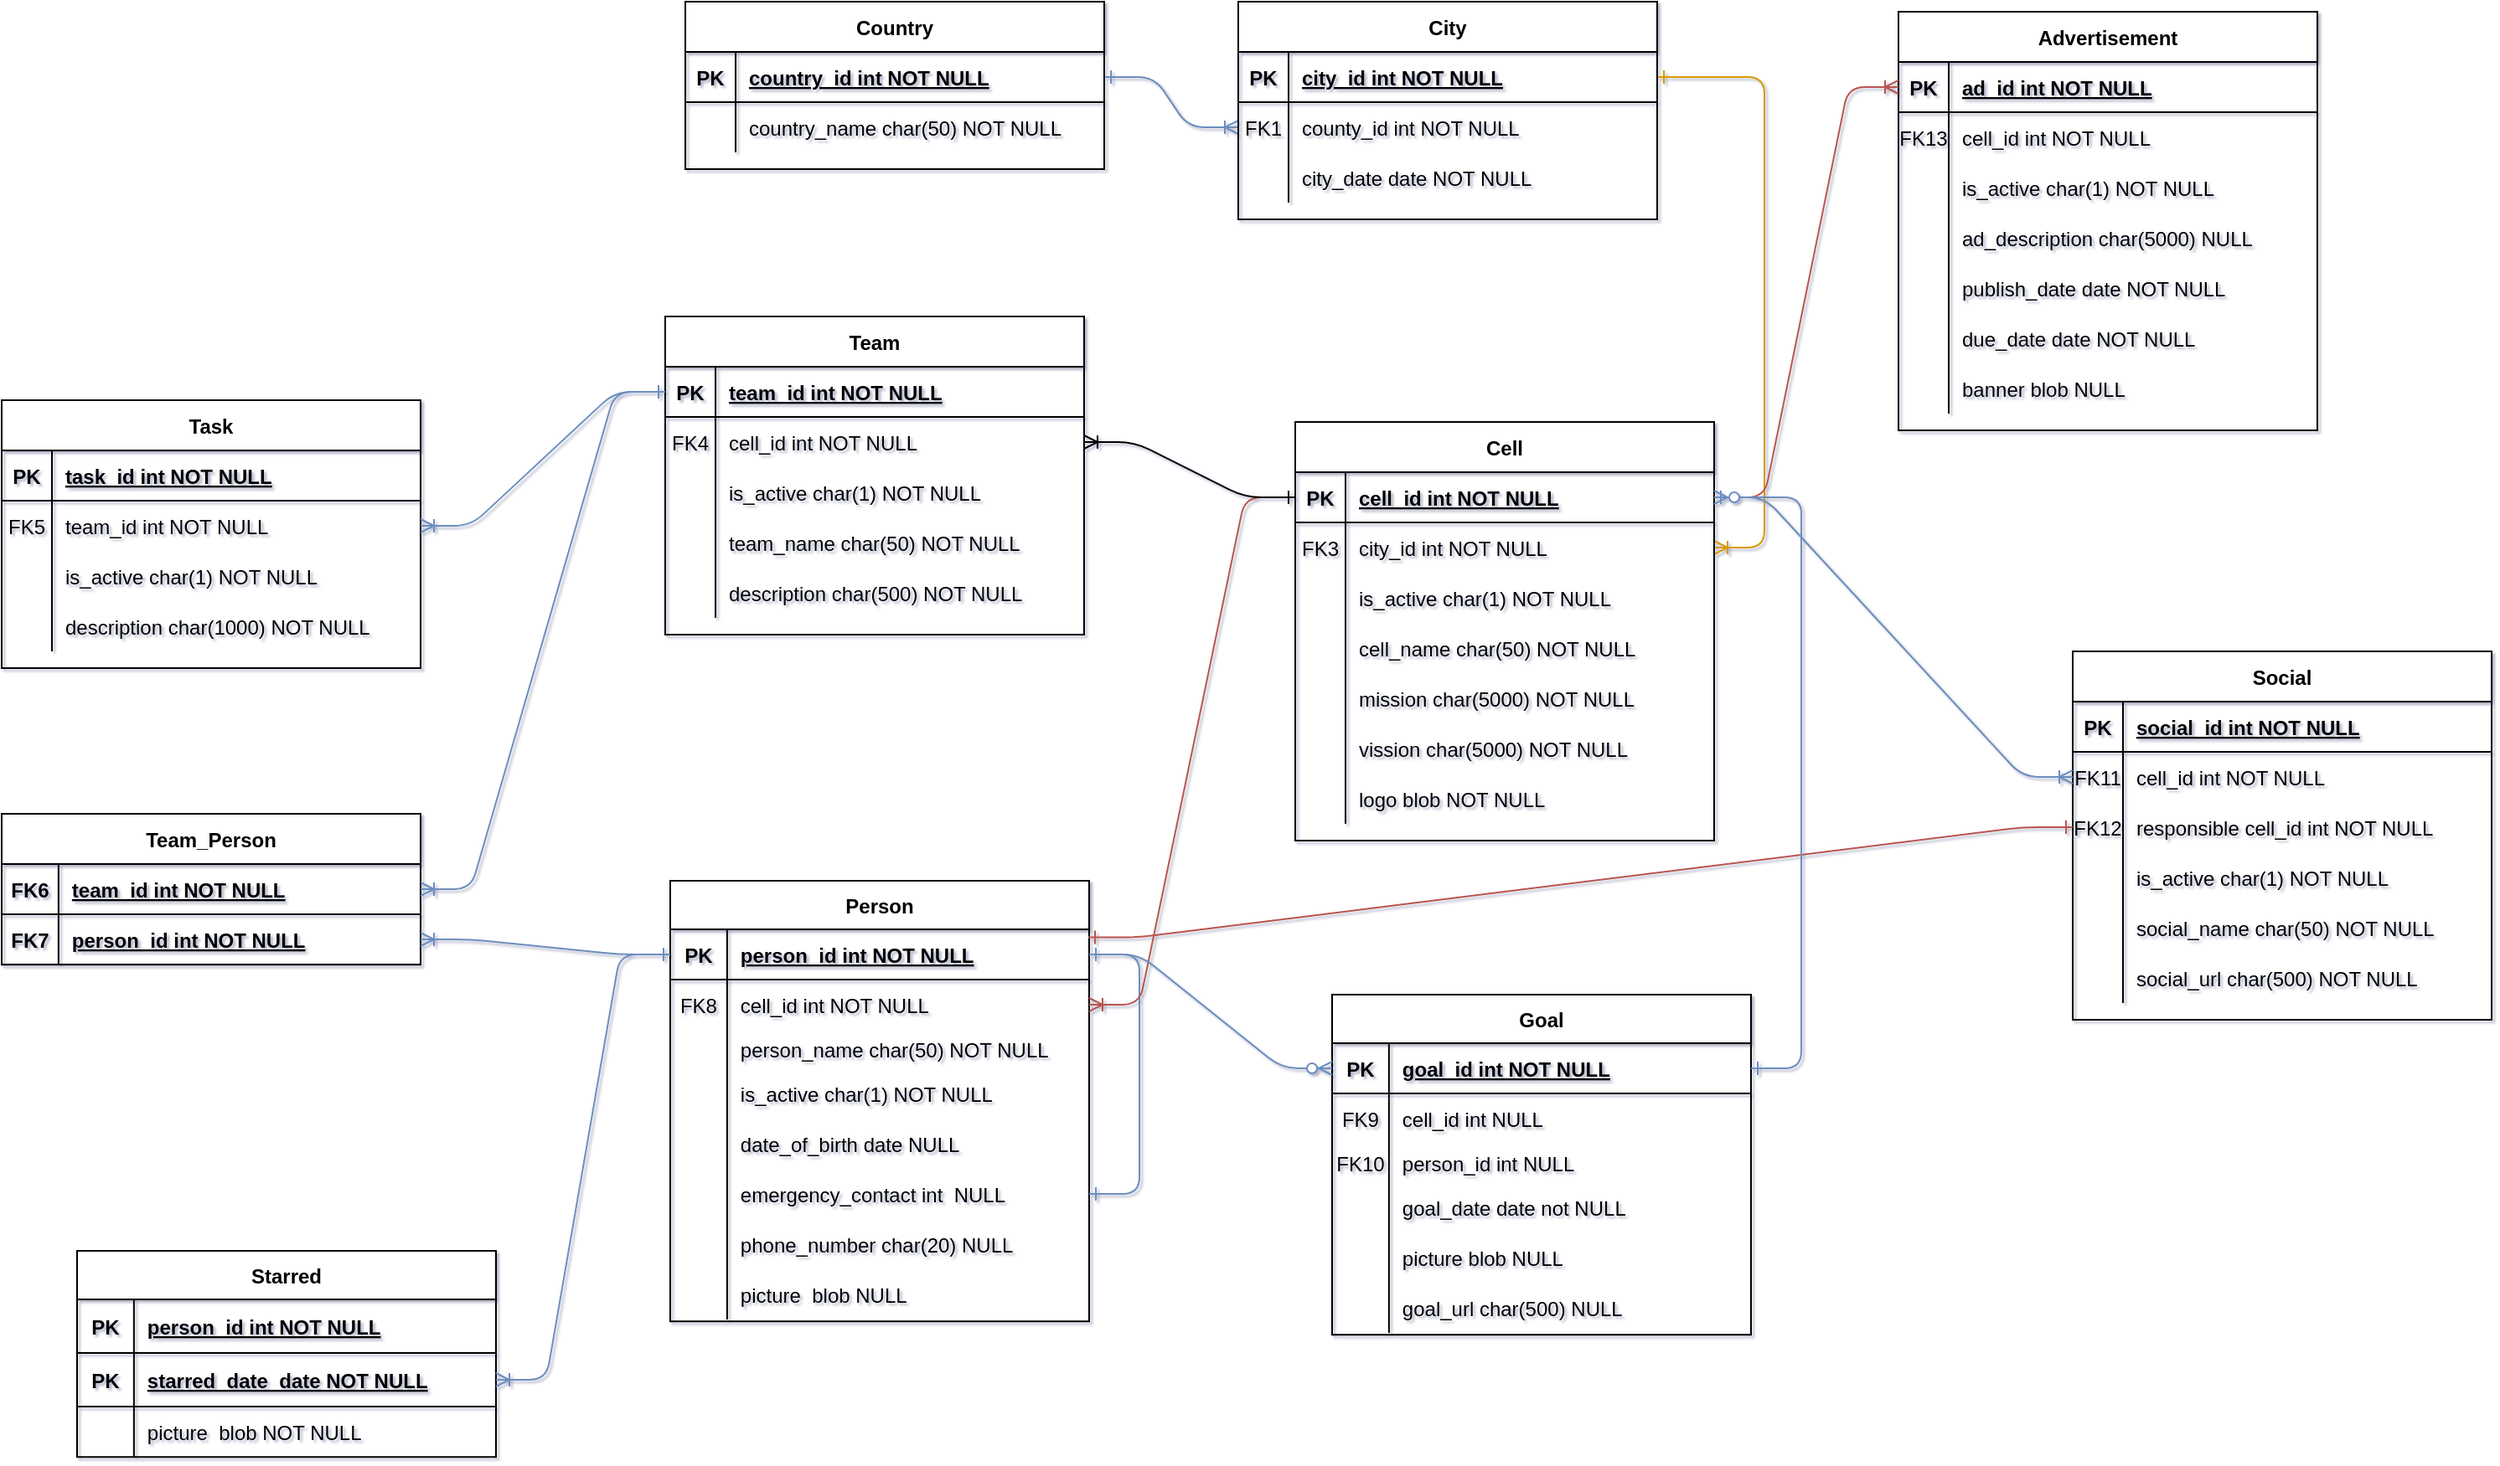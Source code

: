 <mxfile version="24.4.0" type="github">
  <diagram id="R2lEEEUBdFMjLlhIrx00" name="MER-V1">
    <mxGraphModel dx="2417" dy="541" grid="0" gridSize="10" guides="1" tooltips="1" connect="1" arrows="1" fold="1" page="1" pageScale="1" pageWidth="850" pageHeight="1100" math="0" shadow="1" extFonts="Permanent Marker^https://fonts.googleapis.com/css?family=Permanent+Marker">
      <root>
        <mxCell id="0" />
        <mxCell id="1" parent="0" />
        <mxCell id="C-vyLk0tnHw3VtMMgP7b-1" value="" style="edgeStyle=entityRelationEdgeStyle;endArrow=ERoneToMany;startArrow=ERone;endFill=1;startFill=0;fillColor=#dae8fc;strokeColor=#6c8ebf;" parent="1" source="C-vyLk0tnHw3VtMMgP7b-24" target="C-vyLk0tnHw3VtMMgP7b-6" edge="1">
          <mxGeometry width="100" height="100" relative="1" as="geometry">
            <mxPoint x="340" y="720" as="sourcePoint" />
            <mxPoint x="440" y="620" as="targetPoint" />
          </mxGeometry>
        </mxCell>
        <mxCell id="C-vyLk0tnHw3VtMMgP7b-12" value="" style="edgeStyle=entityRelationEdgeStyle;endArrow=ERoneToMany;startArrow=ERone;endFill=1;startFill=0;fillColor=#ffe6cc;strokeColor=#d79b00;" parent="1" source="C-vyLk0tnHw3VtMMgP7b-3" target="C-vyLk0tnHw3VtMMgP7b-17" edge="1">
          <mxGeometry width="100" height="100" relative="1" as="geometry">
            <mxPoint x="400" y="180" as="sourcePoint" />
            <mxPoint x="460" y="205" as="targetPoint" />
          </mxGeometry>
        </mxCell>
        <mxCell id="C-vyLk0tnHw3VtMMgP7b-2" value="City" style="shape=table;startSize=30;container=1;collapsible=1;childLayout=tableLayout;fixedRows=1;rowLines=0;fontStyle=1;align=center;resizeLast=1;" parent="1" vertex="1">
          <mxGeometry x="450" y="120" width="250" height="130" as="geometry" />
        </mxCell>
        <mxCell id="C-vyLk0tnHw3VtMMgP7b-3" value="" style="shape=partialRectangle;collapsible=0;dropTarget=0;pointerEvents=0;fillColor=none;points=[[0,0.5],[1,0.5]];portConstraint=eastwest;top=0;left=0;right=0;bottom=1;" parent="C-vyLk0tnHw3VtMMgP7b-2" vertex="1">
          <mxGeometry y="30" width="250" height="30" as="geometry" />
        </mxCell>
        <mxCell id="C-vyLk0tnHw3VtMMgP7b-4" value="PK" style="shape=partialRectangle;overflow=hidden;connectable=0;fillColor=none;top=0;left=0;bottom=0;right=0;fontStyle=1;" parent="C-vyLk0tnHw3VtMMgP7b-3" vertex="1">
          <mxGeometry width="30" height="30" as="geometry">
            <mxRectangle width="30" height="30" as="alternateBounds" />
          </mxGeometry>
        </mxCell>
        <mxCell id="C-vyLk0tnHw3VtMMgP7b-5" value="city_id int NOT NULL " style="shape=partialRectangle;overflow=hidden;connectable=0;fillColor=none;top=0;left=0;bottom=0;right=0;align=left;spacingLeft=6;fontStyle=5;" parent="C-vyLk0tnHw3VtMMgP7b-3" vertex="1">
          <mxGeometry x="30" width="220" height="30" as="geometry">
            <mxRectangle width="220" height="30" as="alternateBounds" />
          </mxGeometry>
        </mxCell>
        <mxCell id="C-vyLk0tnHw3VtMMgP7b-6" value="" style="shape=partialRectangle;collapsible=0;dropTarget=0;pointerEvents=0;fillColor=none;points=[[0,0.5],[1,0.5]];portConstraint=eastwest;top=0;left=0;right=0;bottom=0;" parent="C-vyLk0tnHw3VtMMgP7b-2" vertex="1">
          <mxGeometry y="60" width="250" height="30" as="geometry" />
        </mxCell>
        <mxCell id="C-vyLk0tnHw3VtMMgP7b-7" value="FK1" style="shape=partialRectangle;overflow=hidden;connectable=0;fillColor=none;top=0;left=0;bottom=0;right=0;" parent="C-vyLk0tnHw3VtMMgP7b-6" vertex="1">
          <mxGeometry width="30" height="30" as="geometry">
            <mxRectangle width="30" height="30" as="alternateBounds" />
          </mxGeometry>
        </mxCell>
        <mxCell id="C-vyLk0tnHw3VtMMgP7b-8" value="county_id int NOT NULL" style="shape=partialRectangle;overflow=hidden;connectable=0;fillColor=none;top=0;left=0;bottom=0;right=0;align=left;spacingLeft=6;" parent="C-vyLk0tnHw3VtMMgP7b-6" vertex="1">
          <mxGeometry x="30" width="220" height="30" as="geometry">
            <mxRectangle width="220" height="30" as="alternateBounds" />
          </mxGeometry>
        </mxCell>
        <mxCell id="C-vyLk0tnHw3VtMMgP7b-9" value="" style="shape=partialRectangle;collapsible=0;dropTarget=0;pointerEvents=0;fillColor=none;points=[[0,0.5],[1,0.5]];portConstraint=eastwest;top=0;left=0;right=0;bottom=0;" parent="C-vyLk0tnHw3VtMMgP7b-2" vertex="1">
          <mxGeometry y="90" width="250" height="30" as="geometry" />
        </mxCell>
        <mxCell id="C-vyLk0tnHw3VtMMgP7b-10" value="" style="shape=partialRectangle;overflow=hidden;connectable=0;fillColor=none;top=0;left=0;bottom=0;right=0;" parent="C-vyLk0tnHw3VtMMgP7b-9" vertex="1">
          <mxGeometry width="30" height="30" as="geometry">
            <mxRectangle width="30" height="30" as="alternateBounds" />
          </mxGeometry>
        </mxCell>
        <mxCell id="C-vyLk0tnHw3VtMMgP7b-11" value="city_date date NOT NULL" style="shape=partialRectangle;overflow=hidden;connectable=0;fillColor=none;top=0;left=0;bottom=0;right=0;align=left;spacingLeft=6;" parent="C-vyLk0tnHw3VtMMgP7b-9" vertex="1">
          <mxGeometry x="30" width="220" height="30" as="geometry">
            <mxRectangle width="220" height="30" as="alternateBounds" />
          </mxGeometry>
        </mxCell>
        <mxCell id="C-vyLk0tnHw3VtMMgP7b-13" value="Cell" style="shape=table;startSize=30;container=1;collapsible=1;childLayout=tableLayout;fixedRows=1;rowLines=0;fontStyle=1;align=center;resizeLast=1;" parent="1" vertex="1">
          <mxGeometry x="484" y="371" width="250" height="250" as="geometry" />
        </mxCell>
        <mxCell id="C-vyLk0tnHw3VtMMgP7b-14" value="" style="shape=partialRectangle;collapsible=0;dropTarget=0;pointerEvents=0;fillColor=none;points=[[0,0.5],[1,0.5]];portConstraint=eastwest;top=0;left=0;right=0;bottom=1;" parent="C-vyLk0tnHw3VtMMgP7b-13" vertex="1">
          <mxGeometry y="30" width="250" height="30" as="geometry" />
        </mxCell>
        <mxCell id="C-vyLk0tnHw3VtMMgP7b-15" value="PK" style="shape=partialRectangle;overflow=hidden;connectable=0;fillColor=none;top=0;left=0;bottom=0;right=0;fontStyle=1;" parent="C-vyLk0tnHw3VtMMgP7b-14" vertex="1">
          <mxGeometry width="30" height="30" as="geometry">
            <mxRectangle width="30" height="30" as="alternateBounds" />
          </mxGeometry>
        </mxCell>
        <mxCell id="C-vyLk0tnHw3VtMMgP7b-16" value="cell_id int NOT NULL " style="shape=partialRectangle;overflow=hidden;connectable=0;fillColor=none;top=0;left=0;bottom=0;right=0;align=left;spacingLeft=6;fontStyle=5;" parent="C-vyLk0tnHw3VtMMgP7b-14" vertex="1">
          <mxGeometry x="30" width="220" height="30" as="geometry">
            <mxRectangle width="220" height="30" as="alternateBounds" />
          </mxGeometry>
        </mxCell>
        <mxCell id="C-vyLk0tnHw3VtMMgP7b-17" value="" style="shape=partialRectangle;collapsible=0;dropTarget=0;pointerEvents=0;fillColor=none;points=[[0,0.5],[1,0.5]];portConstraint=eastwest;top=0;left=0;right=0;bottom=0;" parent="C-vyLk0tnHw3VtMMgP7b-13" vertex="1">
          <mxGeometry y="60" width="250" height="30" as="geometry" />
        </mxCell>
        <mxCell id="C-vyLk0tnHw3VtMMgP7b-18" value="FK3" style="shape=partialRectangle;overflow=hidden;connectable=0;fillColor=none;top=0;left=0;bottom=0;right=0;" parent="C-vyLk0tnHw3VtMMgP7b-17" vertex="1">
          <mxGeometry width="30" height="30" as="geometry">
            <mxRectangle width="30" height="30" as="alternateBounds" />
          </mxGeometry>
        </mxCell>
        <mxCell id="C-vyLk0tnHw3VtMMgP7b-19" value="city_id int NOT NULL" style="shape=partialRectangle;overflow=hidden;connectable=0;fillColor=none;top=0;left=0;bottom=0;right=0;align=left;spacingLeft=6;" parent="C-vyLk0tnHw3VtMMgP7b-17" vertex="1">
          <mxGeometry x="30" width="220" height="30" as="geometry">
            <mxRectangle width="220" height="30" as="alternateBounds" />
          </mxGeometry>
        </mxCell>
        <mxCell id="C-vyLk0tnHw3VtMMgP7b-20" value="" style="shape=partialRectangle;collapsible=0;dropTarget=0;pointerEvents=0;fillColor=none;points=[[0,0.5],[1,0.5]];portConstraint=eastwest;top=0;left=0;right=0;bottom=0;" parent="C-vyLk0tnHw3VtMMgP7b-13" vertex="1">
          <mxGeometry y="90" width="250" height="30" as="geometry" />
        </mxCell>
        <mxCell id="C-vyLk0tnHw3VtMMgP7b-21" value="" style="shape=partialRectangle;overflow=hidden;connectable=0;fillColor=none;top=0;left=0;bottom=0;right=0;" parent="C-vyLk0tnHw3VtMMgP7b-20" vertex="1">
          <mxGeometry width="30" height="30" as="geometry">
            <mxRectangle width="30" height="30" as="alternateBounds" />
          </mxGeometry>
        </mxCell>
        <mxCell id="C-vyLk0tnHw3VtMMgP7b-22" value="is_active char(1) NOT NULL" style="shape=partialRectangle;overflow=hidden;connectable=0;fillColor=none;top=0;left=0;bottom=0;right=0;align=left;spacingLeft=6;" parent="C-vyLk0tnHw3VtMMgP7b-20" vertex="1">
          <mxGeometry x="30" width="220" height="30" as="geometry">
            <mxRectangle width="220" height="30" as="alternateBounds" />
          </mxGeometry>
        </mxCell>
        <mxCell id="BW3WOsrzkd-29kcLcKj7-109" value="" style="shape=partialRectangle;collapsible=0;dropTarget=0;pointerEvents=0;fillColor=none;points=[[0,0.5],[1,0.5]];portConstraint=eastwest;top=0;left=0;right=0;bottom=0;" parent="C-vyLk0tnHw3VtMMgP7b-13" vertex="1">
          <mxGeometry y="120" width="250" height="30" as="geometry" />
        </mxCell>
        <mxCell id="BW3WOsrzkd-29kcLcKj7-110" value="" style="shape=partialRectangle;overflow=hidden;connectable=0;fillColor=none;top=0;left=0;bottom=0;right=0;" parent="BW3WOsrzkd-29kcLcKj7-109" vertex="1">
          <mxGeometry width="30" height="30" as="geometry">
            <mxRectangle width="30" height="30" as="alternateBounds" />
          </mxGeometry>
        </mxCell>
        <mxCell id="BW3WOsrzkd-29kcLcKj7-111" value="cell_name char(50) NOT NULL" style="shape=partialRectangle;overflow=hidden;connectable=0;fillColor=none;top=0;left=0;bottom=0;right=0;align=left;spacingLeft=6;" parent="BW3WOsrzkd-29kcLcKj7-109" vertex="1">
          <mxGeometry x="30" width="220" height="30" as="geometry">
            <mxRectangle width="220" height="30" as="alternateBounds" />
          </mxGeometry>
        </mxCell>
        <mxCell id="BW3WOsrzkd-29kcLcKj7-143" value="" style="shape=partialRectangle;collapsible=0;dropTarget=0;pointerEvents=0;fillColor=none;points=[[0,0.5],[1,0.5]];portConstraint=eastwest;top=0;left=0;right=0;bottom=0;" parent="C-vyLk0tnHw3VtMMgP7b-13" vertex="1">
          <mxGeometry y="150" width="250" height="30" as="geometry" />
        </mxCell>
        <mxCell id="BW3WOsrzkd-29kcLcKj7-144" value="" style="shape=partialRectangle;overflow=hidden;connectable=0;fillColor=none;top=0;left=0;bottom=0;right=0;" parent="BW3WOsrzkd-29kcLcKj7-143" vertex="1">
          <mxGeometry width="30" height="30" as="geometry">
            <mxRectangle width="30" height="30" as="alternateBounds" />
          </mxGeometry>
        </mxCell>
        <mxCell id="BW3WOsrzkd-29kcLcKj7-145" value="mission char(5000) NOT NULL" style="shape=partialRectangle;overflow=hidden;connectable=0;fillColor=none;top=0;left=0;bottom=0;right=0;align=left;spacingLeft=6;" parent="BW3WOsrzkd-29kcLcKj7-143" vertex="1">
          <mxGeometry x="30" width="220" height="30" as="geometry">
            <mxRectangle width="220" height="30" as="alternateBounds" />
          </mxGeometry>
        </mxCell>
        <mxCell id="BW3WOsrzkd-29kcLcKj7-147" value="" style="shape=partialRectangle;collapsible=0;dropTarget=0;pointerEvents=0;fillColor=none;points=[[0,0.5],[1,0.5]];portConstraint=eastwest;top=0;left=0;right=0;bottom=0;" parent="C-vyLk0tnHw3VtMMgP7b-13" vertex="1">
          <mxGeometry y="180" width="250" height="30" as="geometry" />
        </mxCell>
        <mxCell id="BW3WOsrzkd-29kcLcKj7-148" value="" style="shape=partialRectangle;overflow=hidden;connectable=0;fillColor=none;top=0;left=0;bottom=0;right=0;" parent="BW3WOsrzkd-29kcLcKj7-147" vertex="1">
          <mxGeometry width="30" height="30" as="geometry">
            <mxRectangle width="30" height="30" as="alternateBounds" />
          </mxGeometry>
        </mxCell>
        <mxCell id="BW3WOsrzkd-29kcLcKj7-149" value="vission char(5000) NOT NULL" style="shape=partialRectangle;overflow=hidden;connectable=0;fillColor=none;top=0;left=0;bottom=0;right=0;align=left;spacingLeft=6;" parent="BW3WOsrzkd-29kcLcKj7-147" vertex="1">
          <mxGeometry x="30" width="220" height="30" as="geometry">
            <mxRectangle width="220" height="30" as="alternateBounds" />
          </mxGeometry>
        </mxCell>
        <mxCell id="BW3WOsrzkd-29kcLcKj7-236" value="" style="shape=partialRectangle;collapsible=0;dropTarget=0;pointerEvents=0;fillColor=none;points=[[0,0.5],[1,0.5]];portConstraint=eastwest;top=0;left=0;right=0;bottom=0;" parent="C-vyLk0tnHw3VtMMgP7b-13" vertex="1">
          <mxGeometry y="210" width="250" height="30" as="geometry" />
        </mxCell>
        <mxCell id="BW3WOsrzkd-29kcLcKj7-237" value="" style="shape=partialRectangle;overflow=hidden;connectable=0;fillColor=none;top=0;left=0;bottom=0;right=0;" parent="BW3WOsrzkd-29kcLcKj7-236" vertex="1">
          <mxGeometry width="30" height="30" as="geometry">
            <mxRectangle width="30" height="30" as="alternateBounds" />
          </mxGeometry>
        </mxCell>
        <mxCell id="BW3WOsrzkd-29kcLcKj7-238" value="logo blob NOT NULL" style="shape=partialRectangle;overflow=hidden;connectable=0;fillColor=none;top=0;left=0;bottom=0;right=0;align=left;spacingLeft=6;" parent="BW3WOsrzkd-29kcLcKj7-236" vertex="1">
          <mxGeometry x="30" width="220" height="30" as="geometry">
            <mxRectangle width="220" height="30" as="alternateBounds" />
          </mxGeometry>
        </mxCell>
        <mxCell id="C-vyLk0tnHw3VtMMgP7b-23" value="Country" style="shape=table;startSize=30;container=1;collapsible=1;childLayout=tableLayout;fixedRows=1;rowLines=0;fontStyle=1;align=center;resizeLast=1;" parent="1" vertex="1">
          <mxGeometry x="120" y="120" width="250" height="100" as="geometry" />
        </mxCell>
        <mxCell id="C-vyLk0tnHw3VtMMgP7b-24" value="" style="shape=partialRectangle;collapsible=0;dropTarget=0;pointerEvents=0;fillColor=none;points=[[0,0.5],[1,0.5]];portConstraint=eastwest;top=0;left=0;right=0;bottom=1;" parent="C-vyLk0tnHw3VtMMgP7b-23" vertex="1">
          <mxGeometry y="30" width="250" height="30" as="geometry" />
        </mxCell>
        <mxCell id="C-vyLk0tnHw3VtMMgP7b-25" value="PK" style="shape=partialRectangle;overflow=hidden;connectable=0;fillColor=none;top=0;left=0;bottom=0;right=0;fontStyle=1;" parent="C-vyLk0tnHw3VtMMgP7b-24" vertex="1">
          <mxGeometry width="30" height="30" as="geometry">
            <mxRectangle width="30" height="30" as="alternateBounds" />
          </mxGeometry>
        </mxCell>
        <mxCell id="C-vyLk0tnHw3VtMMgP7b-26" value="country_id int NOT NULL " style="shape=partialRectangle;overflow=hidden;connectable=0;fillColor=none;top=0;left=0;bottom=0;right=0;align=left;spacingLeft=6;fontStyle=5;" parent="C-vyLk0tnHw3VtMMgP7b-24" vertex="1">
          <mxGeometry x="30" width="220" height="30" as="geometry">
            <mxRectangle width="220" height="30" as="alternateBounds" />
          </mxGeometry>
        </mxCell>
        <mxCell id="C-vyLk0tnHw3VtMMgP7b-27" value="" style="shape=partialRectangle;collapsible=0;dropTarget=0;pointerEvents=0;fillColor=none;points=[[0,0.5],[1,0.5]];portConstraint=eastwest;top=0;left=0;right=0;bottom=0;" parent="C-vyLk0tnHw3VtMMgP7b-23" vertex="1">
          <mxGeometry y="60" width="250" height="30" as="geometry" />
        </mxCell>
        <mxCell id="C-vyLk0tnHw3VtMMgP7b-28" value="" style="shape=partialRectangle;overflow=hidden;connectable=0;fillColor=none;top=0;left=0;bottom=0;right=0;" parent="C-vyLk0tnHw3VtMMgP7b-27" vertex="1">
          <mxGeometry width="30" height="30" as="geometry">
            <mxRectangle width="30" height="30" as="alternateBounds" />
          </mxGeometry>
        </mxCell>
        <mxCell id="C-vyLk0tnHw3VtMMgP7b-29" value="country_name char(50) NOT NULL" style="shape=partialRectangle;overflow=hidden;connectable=0;fillColor=none;top=0;left=0;bottom=0;right=0;align=left;spacingLeft=6;" parent="C-vyLk0tnHw3VtMMgP7b-27" vertex="1">
          <mxGeometry x="30" width="220" height="30" as="geometry">
            <mxRectangle width="220" height="30" as="alternateBounds" />
          </mxGeometry>
        </mxCell>
        <mxCell id="BW3WOsrzkd-29kcLcKj7-1" value="Person" style="shape=table;startSize=29;container=1;collapsible=1;childLayout=tableLayout;fixedRows=1;rowLines=0;fontStyle=1;align=center;resizeLast=1;" parent="1" vertex="1">
          <mxGeometry x="111" y="645" width="250" height="263.07" as="geometry" />
        </mxCell>
        <mxCell id="BW3WOsrzkd-29kcLcKj7-2" value="" style="shape=partialRectangle;collapsible=0;dropTarget=0;pointerEvents=0;fillColor=none;points=[[0,0.5],[1,0.5]];portConstraint=eastwest;top=0;left=0;right=0;bottom=1;" parent="BW3WOsrzkd-29kcLcKj7-1" vertex="1">
          <mxGeometry y="29" width="250" height="30" as="geometry" />
        </mxCell>
        <mxCell id="BW3WOsrzkd-29kcLcKj7-3" value="PK" style="shape=partialRectangle;overflow=hidden;connectable=0;fillColor=none;top=0;left=0;bottom=0;right=0;fontStyle=1;" parent="BW3WOsrzkd-29kcLcKj7-2" vertex="1">
          <mxGeometry width="33.929" height="30" as="geometry">
            <mxRectangle width="33.929" height="30" as="alternateBounds" />
          </mxGeometry>
        </mxCell>
        <mxCell id="BW3WOsrzkd-29kcLcKj7-4" value="person_id int NOT NULL " style="shape=partialRectangle;overflow=hidden;connectable=0;fillColor=none;top=0;left=0;bottom=0;right=0;align=left;spacingLeft=6;fontStyle=5;" parent="BW3WOsrzkd-29kcLcKj7-2" vertex="1">
          <mxGeometry x="33.929" width="216.071" height="30" as="geometry">
            <mxRectangle width="216.071" height="30" as="alternateBounds" />
          </mxGeometry>
        </mxCell>
        <mxCell id="BW3WOsrzkd-29kcLcKj7-36" value="" style="shape=partialRectangle;collapsible=0;dropTarget=0;pointerEvents=0;fillColor=none;points=[[0,0.5],[1,0.5]];portConstraint=eastwest;top=0;left=0;right=0;bottom=0;" parent="BW3WOsrzkd-29kcLcKj7-1" vertex="1">
          <mxGeometry y="59" width="250" height="30" as="geometry" />
        </mxCell>
        <mxCell id="BW3WOsrzkd-29kcLcKj7-37" value="FK8" style="shape=partialRectangle;overflow=hidden;connectable=0;fillColor=none;top=0;left=0;bottom=0;right=0;" parent="BW3WOsrzkd-29kcLcKj7-36" vertex="1">
          <mxGeometry width="33.929" height="30" as="geometry">
            <mxRectangle width="33.929" height="30" as="alternateBounds" />
          </mxGeometry>
        </mxCell>
        <mxCell id="BW3WOsrzkd-29kcLcKj7-38" value="cell_id int NOT NULL" style="shape=partialRectangle;overflow=hidden;connectable=0;fillColor=none;top=0;left=0;bottom=0;right=0;align=left;spacingLeft=6;" parent="BW3WOsrzkd-29kcLcKj7-36" vertex="1">
          <mxGeometry x="33.929" width="216.071" height="30" as="geometry">
            <mxRectangle width="216.071" height="30" as="alternateBounds" />
          </mxGeometry>
        </mxCell>
        <mxCell id="BW3WOsrzkd-29kcLcKj7-5" value="" style="shape=partialRectangle;collapsible=0;dropTarget=0;pointerEvents=0;fillColor=none;points=[[0,0.5],[1,0.5]];portConstraint=eastwest;top=0;left=0;right=0;bottom=0;" parent="BW3WOsrzkd-29kcLcKj7-1" vertex="1">
          <mxGeometry y="89" width="250" height="23" as="geometry" />
        </mxCell>
        <mxCell id="BW3WOsrzkd-29kcLcKj7-6" value="" style="shape=partialRectangle;overflow=hidden;connectable=0;fillColor=none;top=0;left=0;bottom=0;right=0;" parent="BW3WOsrzkd-29kcLcKj7-5" vertex="1">
          <mxGeometry width="33.929" height="23" as="geometry">
            <mxRectangle width="33.929" height="23" as="alternateBounds" />
          </mxGeometry>
        </mxCell>
        <mxCell id="BW3WOsrzkd-29kcLcKj7-7" value="person_name char(50) NOT NULL" style="shape=partialRectangle;overflow=hidden;connectable=0;fillColor=none;top=0;left=0;bottom=0;right=0;align=left;spacingLeft=6;" parent="BW3WOsrzkd-29kcLcKj7-5" vertex="1">
          <mxGeometry x="33.929" width="216.071" height="23" as="geometry">
            <mxRectangle width="216.071" height="23" as="alternateBounds" />
          </mxGeometry>
        </mxCell>
        <mxCell id="BW3WOsrzkd-29kcLcKj7-84" value="" style="shape=partialRectangle;collapsible=0;dropTarget=0;pointerEvents=0;fillColor=none;points=[[0,0.5],[1,0.5]];portConstraint=eastwest;top=0;left=0;right=0;bottom=0;" parent="BW3WOsrzkd-29kcLcKj7-1" vertex="1">
          <mxGeometry y="112" width="250" height="30" as="geometry" />
        </mxCell>
        <mxCell id="BW3WOsrzkd-29kcLcKj7-85" value="" style="shape=partialRectangle;overflow=hidden;connectable=0;fillColor=none;top=0;left=0;bottom=0;right=0;" parent="BW3WOsrzkd-29kcLcKj7-84" vertex="1">
          <mxGeometry width="33.929" height="30" as="geometry">
            <mxRectangle width="33.929" height="30" as="alternateBounds" />
          </mxGeometry>
        </mxCell>
        <mxCell id="BW3WOsrzkd-29kcLcKj7-86" value="is_active char(1) NOT NULL" style="shape=partialRectangle;overflow=hidden;connectable=0;fillColor=none;top=0;left=0;bottom=0;right=0;align=left;spacingLeft=6;" parent="BW3WOsrzkd-29kcLcKj7-84" vertex="1">
          <mxGeometry x="33.929" width="216.071" height="30" as="geometry">
            <mxRectangle width="216.071" height="30" as="alternateBounds" />
          </mxGeometry>
        </mxCell>
        <mxCell id="BW3WOsrzkd-29kcLcKj7-8" value="" style="shape=partialRectangle;collapsible=0;dropTarget=0;pointerEvents=0;fillColor=none;points=[[0,0.5],[1,0.5]];portConstraint=eastwest;top=0;left=0;right=0;bottom=0;" parent="BW3WOsrzkd-29kcLcKj7-1" vertex="1">
          <mxGeometry y="142" width="250" height="30" as="geometry" />
        </mxCell>
        <mxCell id="BW3WOsrzkd-29kcLcKj7-9" value="" style="shape=partialRectangle;overflow=hidden;connectable=0;fillColor=none;top=0;left=0;bottom=0;right=0;" parent="BW3WOsrzkd-29kcLcKj7-8" vertex="1">
          <mxGeometry width="33.929" height="30" as="geometry">
            <mxRectangle width="33.929" height="30" as="alternateBounds" />
          </mxGeometry>
        </mxCell>
        <mxCell id="BW3WOsrzkd-29kcLcKj7-10" value="date_of_birth date NULL" style="shape=partialRectangle;overflow=hidden;connectable=0;fillColor=none;top=0;left=0;bottom=0;right=0;align=left;spacingLeft=6;" parent="BW3WOsrzkd-29kcLcKj7-8" vertex="1">
          <mxGeometry x="33.929" width="216.071" height="30" as="geometry">
            <mxRectangle width="216.071" height="30" as="alternateBounds" />
          </mxGeometry>
        </mxCell>
        <mxCell id="BW3WOsrzkd-29kcLcKj7-91" value="" style="shape=partialRectangle;collapsible=0;dropTarget=0;pointerEvents=0;fillColor=none;points=[[0,0.5],[1,0.5]];portConstraint=eastwest;top=0;left=0;right=0;bottom=0;" parent="BW3WOsrzkd-29kcLcKj7-1" vertex="1">
          <mxGeometry y="172" width="250" height="30" as="geometry" />
        </mxCell>
        <mxCell id="BW3WOsrzkd-29kcLcKj7-92" value="" style="shape=partialRectangle;overflow=hidden;connectable=0;fillColor=none;top=0;left=0;bottom=0;right=0;" parent="BW3WOsrzkd-29kcLcKj7-91" vertex="1">
          <mxGeometry width="33.929" height="30" as="geometry">
            <mxRectangle width="33.929" height="30" as="alternateBounds" />
          </mxGeometry>
        </mxCell>
        <mxCell id="BW3WOsrzkd-29kcLcKj7-93" value="emergency_contact int  NULL" style="shape=partialRectangle;overflow=hidden;connectable=0;fillColor=none;top=0;left=0;bottom=0;right=0;align=left;spacingLeft=6;" parent="BW3WOsrzkd-29kcLcKj7-91" vertex="1">
          <mxGeometry x="33.929" width="216.071" height="30" as="geometry">
            <mxRectangle width="216.071" height="30" as="alternateBounds" />
          </mxGeometry>
        </mxCell>
        <mxCell id="BW3WOsrzkd-29kcLcKj7-87" value="" style="shape=partialRectangle;collapsible=0;dropTarget=0;pointerEvents=0;fillColor=none;points=[[0,0.5],[1,0.5]];portConstraint=eastwest;top=0;left=0;right=0;bottom=0;" parent="BW3WOsrzkd-29kcLcKj7-1" vertex="1">
          <mxGeometry y="202" width="250" height="30" as="geometry" />
        </mxCell>
        <mxCell id="BW3WOsrzkd-29kcLcKj7-88" value="" style="shape=partialRectangle;overflow=hidden;connectable=0;fillColor=none;top=0;left=0;bottom=0;right=0;" parent="BW3WOsrzkd-29kcLcKj7-87" vertex="1">
          <mxGeometry width="33.929" height="30" as="geometry">
            <mxRectangle width="33.929" height="30" as="alternateBounds" />
          </mxGeometry>
        </mxCell>
        <mxCell id="BW3WOsrzkd-29kcLcKj7-89" value="phone_number char(20) NULL" style="shape=partialRectangle;overflow=hidden;connectable=0;fillColor=none;top=0;left=0;bottom=0;right=0;align=left;spacingLeft=6;" parent="BW3WOsrzkd-29kcLcKj7-87" vertex="1">
          <mxGeometry x="33.929" width="216.071" height="30" as="geometry">
            <mxRectangle width="216.071" height="30" as="alternateBounds" />
          </mxGeometry>
        </mxCell>
        <mxCell id="BW3WOsrzkd-29kcLcKj7-227" value="" style="shape=partialRectangle;collapsible=0;dropTarget=0;pointerEvents=0;fillColor=none;points=[[0,0.5],[1,0.5]];portConstraint=eastwest;top=0;left=0;right=0;bottom=0;" parent="BW3WOsrzkd-29kcLcKj7-1" vertex="1">
          <mxGeometry y="232" width="250" height="30" as="geometry" />
        </mxCell>
        <mxCell id="BW3WOsrzkd-29kcLcKj7-228" value="" style="shape=partialRectangle;overflow=hidden;connectable=0;fillColor=none;top=0;left=0;bottom=0;right=0;" parent="BW3WOsrzkd-29kcLcKj7-227" vertex="1">
          <mxGeometry width="33.929" height="30" as="geometry">
            <mxRectangle width="33.929" height="30" as="alternateBounds" />
          </mxGeometry>
        </mxCell>
        <mxCell id="BW3WOsrzkd-29kcLcKj7-229" value="picture  blob NULL" style="shape=partialRectangle;overflow=hidden;connectable=0;fillColor=none;top=0;left=0;bottom=0;right=0;align=left;spacingLeft=6;" parent="BW3WOsrzkd-29kcLcKj7-227" vertex="1">
          <mxGeometry x="33.929" width="216.071" height="30" as="geometry">
            <mxRectangle width="216.071" height="30" as="alternateBounds" />
          </mxGeometry>
        </mxCell>
        <mxCell id="BW3WOsrzkd-29kcLcKj7-90" value="" style="edgeStyle=entityRelationEdgeStyle;endArrow=ERone;startArrow=ERone;endFill=1;startFill=0;fillColor=#dae8fc;strokeColor=#6c8ebf;" parent="BW3WOsrzkd-29kcLcKj7-1" source="BW3WOsrzkd-29kcLcKj7-91" target="BW3WOsrzkd-29kcLcKj7-2" edge="1">
          <mxGeometry width="100" height="100" relative="1" as="geometry">
            <mxPoint x="103" y="198" as="sourcePoint" />
            <mxPoint x="262" y="41" as="targetPoint" />
            <Array as="points">
              <mxPoint x="4" y="124" />
              <mxPoint x="476" y="110" />
              <mxPoint x="-76" y="13" />
              <mxPoint x="-4" y="134" />
            </Array>
          </mxGeometry>
        </mxCell>
        <mxCell id="BW3WOsrzkd-29kcLcKj7-12" value="" style="edgeStyle=entityRelationEdgeStyle;endArrow=ERoneToMany;startArrow=ERone;endFill=1;startFill=1;exitX=0;exitY=0.5;exitDx=0;exitDy=0;entryX=1;entryY=0.5;entryDx=0;entryDy=0;fillColor=#f8cecc;strokeColor=#b85450;" parent="1" source="C-vyLk0tnHw3VtMMgP7b-14" target="BW3WOsrzkd-29kcLcKj7-36" edge="1">
          <mxGeometry width="100" height="100" relative="1" as="geometry">
            <mxPoint x="447" y="380" as="sourcePoint" />
            <mxPoint x="387" y="676" as="targetPoint" />
            <Array as="points">
              <mxPoint x="495" y="519" />
              <mxPoint x="415" y="408" />
              <mxPoint x="360" y="661" />
              <mxPoint x="487" y="529" />
            </Array>
          </mxGeometry>
        </mxCell>
        <mxCell id="BW3WOsrzkd-29kcLcKj7-15" value="Team" style="shape=table;startSize=30;container=1;collapsible=1;childLayout=tableLayout;fixedRows=1;rowLines=0;fontStyle=1;align=center;resizeLast=1;" parent="1" vertex="1">
          <mxGeometry x="108" y="308" width="250" height="190" as="geometry" />
        </mxCell>
        <mxCell id="BW3WOsrzkd-29kcLcKj7-16" value="" style="shape=partialRectangle;collapsible=0;dropTarget=0;pointerEvents=0;fillColor=none;points=[[0,0.5],[1,0.5]];portConstraint=eastwest;top=0;left=0;right=0;bottom=1;" parent="BW3WOsrzkd-29kcLcKj7-15" vertex="1">
          <mxGeometry y="30" width="250" height="30" as="geometry" />
        </mxCell>
        <mxCell id="BW3WOsrzkd-29kcLcKj7-17" value="PK" style="shape=partialRectangle;overflow=hidden;connectable=0;fillColor=none;top=0;left=0;bottom=0;right=0;fontStyle=1;" parent="BW3WOsrzkd-29kcLcKj7-16" vertex="1">
          <mxGeometry width="30" height="30" as="geometry">
            <mxRectangle width="30" height="30" as="alternateBounds" />
          </mxGeometry>
        </mxCell>
        <mxCell id="BW3WOsrzkd-29kcLcKj7-18" value="team_id int NOT NULL " style="shape=partialRectangle;overflow=hidden;connectable=0;fillColor=none;top=0;left=0;bottom=0;right=0;align=left;spacingLeft=6;fontStyle=5;" parent="BW3WOsrzkd-29kcLcKj7-16" vertex="1">
          <mxGeometry x="30" width="220" height="30" as="geometry">
            <mxRectangle width="220" height="30" as="alternateBounds" />
          </mxGeometry>
        </mxCell>
        <mxCell id="BW3WOsrzkd-29kcLcKj7-19" value="" style="shape=partialRectangle;collapsible=0;dropTarget=0;pointerEvents=0;fillColor=none;points=[[0,0.5],[1,0.5]];portConstraint=eastwest;top=0;left=0;right=0;bottom=0;" parent="BW3WOsrzkd-29kcLcKj7-15" vertex="1">
          <mxGeometry y="60" width="250" height="30" as="geometry" />
        </mxCell>
        <mxCell id="BW3WOsrzkd-29kcLcKj7-20" value="FK4" style="shape=partialRectangle;overflow=hidden;connectable=0;fillColor=none;top=0;left=0;bottom=0;right=0;" parent="BW3WOsrzkd-29kcLcKj7-19" vertex="1">
          <mxGeometry width="30" height="30" as="geometry">
            <mxRectangle width="30" height="30" as="alternateBounds" />
          </mxGeometry>
        </mxCell>
        <mxCell id="BW3WOsrzkd-29kcLcKj7-21" value="cell_id int NOT NULL" style="shape=partialRectangle;overflow=hidden;connectable=0;fillColor=none;top=0;left=0;bottom=0;right=0;align=left;spacingLeft=6;" parent="BW3WOsrzkd-29kcLcKj7-19" vertex="1">
          <mxGeometry x="30" width="220" height="30" as="geometry">
            <mxRectangle width="220" height="30" as="alternateBounds" />
          </mxGeometry>
        </mxCell>
        <mxCell id="BW3WOsrzkd-29kcLcKj7-33" value="" style="shape=partialRectangle;collapsible=0;dropTarget=0;pointerEvents=0;fillColor=none;points=[[0,0.5],[1,0.5]];portConstraint=eastwest;top=0;left=0;right=0;bottom=0;" parent="BW3WOsrzkd-29kcLcKj7-15" vertex="1">
          <mxGeometry y="90" width="250" height="30" as="geometry" />
        </mxCell>
        <mxCell id="BW3WOsrzkd-29kcLcKj7-34" value="" style="shape=partialRectangle;overflow=hidden;connectable=0;fillColor=none;top=0;left=0;bottom=0;right=0;" parent="BW3WOsrzkd-29kcLcKj7-33" vertex="1">
          <mxGeometry width="30" height="30" as="geometry">
            <mxRectangle width="30" height="30" as="alternateBounds" />
          </mxGeometry>
        </mxCell>
        <mxCell id="BW3WOsrzkd-29kcLcKj7-35" value="is_active char(1) NOT NULL" style="shape=partialRectangle;overflow=hidden;connectable=0;fillColor=none;top=0;left=0;bottom=0;right=0;align=left;spacingLeft=6;" parent="BW3WOsrzkd-29kcLcKj7-33" vertex="1">
          <mxGeometry x="30" width="220" height="30" as="geometry">
            <mxRectangle width="220" height="30" as="alternateBounds" />
          </mxGeometry>
        </mxCell>
        <mxCell id="BW3WOsrzkd-29kcLcKj7-67" value="" style="shape=partialRectangle;collapsible=0;dropTarget=0;pointerEvents=0;fillColor=none;points=[[0,0.5],[1,0.5]];portConstraint=eastwest;top=0;left=0;right=0;bottom=0;" parent="BW3WOsrzkd-29kcLcKj7-15" vertex="1">
          <mxGeometry y="120" width="250" height="30" as="geometry" />
        </mxCell>
        <mxCell id="BW3WOsrzkd-29kcLcKj7-68" value="" style="shape=partialRectangle;overflow=hidden;connectable=0;fillColor=none;top=0;left=0;bottom=0;right=0;" parent="BW3WOsrzkd-29kcLcKj7-67" vertex="1">
          <mxGeometry width="30" height="30" as="geometry">
            <mxRectangle width="30" height="30" as="alternateBounds" />
          </mxGeometry>
        </mxCell>
        <mxCell id="BW3WOsrzkd-29kcLcKj7-69" value="team_name char(50) NOT NULL" style="shape=partialRectangle;overflow=hidden;connectable=0;fillColor=none;top=0;left=0;bottom=0;right=0;align=left;spacingLeft=6;" parent="BW3WOsrzkd-29kcLcKj7-67" vertex="1">
          <mxGeometry x="30" width="220" height="30" as="geometry">
            <mxRectangle width="220" height="30" as="alternateBounds" />
          </mxGeometry>
        </mxCell>
        <mxCell id="BW3WOsrzkd-29kcLcKj7-22" value="" style="shape=partialRectangle;collapsible=0;dropTarget=0;pointerEvents=0;fillColor=none;points=[[0,0.5],[1,0.5]];portConstraint=eastwest;top=0;left=0;right=0;bottom=0;" parent="BW3WOsrzkd-29kcLcKj7-15" vertex="1">
          <mxGeometry y="150" width="250" height="30" as="geometry" />
        </mxCell>
        <mxCell id="BW3WOsrzkd-29kcLcKj7-23" value="" style="shape=partialRectangle;overflow=hidden;connectable=0;fillColor=none;top=0;left=0;bottom=0;right=0;" parent="BW3WOsrzkd-29kcLcKj7-22" vertex="1">
          <mxGeometry width="30" height="30" as="geometry">
            <mxRectangle width="30" height="30" as="alternateBounds" />
          </mxGeometry>
        </mxCell>
        <mxCell id="BW3WOsrzkd-29kcLcKj7-24" value="description char(500) NOT NULL" style="shape=partialRectangle;overflow=hidden;connectable=0;fillColor=none;top=0;left=0;bottom=0;right=0;align=left;spacingLeft=6;" parent="BW3WOsrzkd-29kcLcKj7-22" vertex="1">
          <mxGeometry x="30" width="220" height="30" as="geometry">
            <mxRectangle width="220" height="30" as="alternateBounds" />
          </mxGeometry>
        </mxCell>
        <mxCell id="BW3WOsrzkd-29kcLcKj7-50" value="" style="edgeStyle=entityRelationEdgeStyle;endArrow=ERoneToMany;startArrow=ERone;endFill=1;startFill=1;" parent="1" source="C-vyLk0tnHw3VtMMgP7b-14" target="BW3WOsrzkd-29kcLcKj7-19" edge="1">
          <mxGeometry width="100" height="100" relative="1" as="geometry">
            <mxPoint x="269" y="250" as="sourcePoint" />
            <mxPoint x="188" y="418" as="targetPoint" />
            <Array as="points">
              <mxPoint x="317" y="389" />
              <mxPoint x="237" y="278" />
              <mxPoint x="309" y="399" />
            </Array>
          </mxGeometry>
        </mxCell>
        <mxCell id="BW3WOsrzkd-29kcLcKj7-51" value="Team_Person" style="shape=table;startSize=30;container=1;collapsible=1;childLayout=tableLayout;fixedRows=1;rowLines=0;fontStyle=1;align=center;resizeLast=1;" parent="1" vertex="1">
          <mxGeometry x="-288" y="605" width="250" height="90.07" as="geometry" />
        </mxCell>
        <mxCell id="BW3WOsrzkd-29kcLcKj7-71" value="" style="shape=partialRectangle;collapsible=0;dropTarget=0;pointerEvents=0;fillColor=none;points=[[0,0.5],[1,0.5]];portConstraint=eastwest;top=0;left=0;right=0;bottom=1;" parent="BW3WOsrzkd-29kcLcKj7-51" vertex="1">
          <mxGeometry y="30" width="250" height="30" as="geometry" />
        </mxCell>
        <mxCell id="BW3WOsrzkd-29kcLcKj7-72" value="FK6" style="shape=partialRectangle;overflow=hidden;connectable=0;fillColor=none;top=0;left=0;bottom=0;right=0;fontStyle=1;" parent="BW3WOsrzkd-29kcLcKj7-71" vertex="1">
          <mxGeometry width="33.929" height="30" as="geometry">
            <mxRectangle width="33.929" height="30" as="alternateBounds" />
          </mxGeometry>
        </mxCell>
        <mxCell id="BW3WOsrzkd-29kcLcKj7-73" value="team_id int NOT NULL " style="shape=partialRectangle;overflow=hidden;connectable=0;fillColor=none;top=0;left=0;bottom=0;right=0;align=left;spacingLeft=6;fontStyle=5;" parent="BW3WOsrzkd-29kcLcKj7-71" vertex="1">
          <mxGeometry x="33.929" width="216.071" height="30" as="geometry">
            <mxRectangle width="216.071" height="30" as="alternateBounds" />
          </mxGeometry>
        </mxCell>
        <mxCell id="BW3WOsrzkd-29kcLcKj7-52" value="" style="shape=partialRectangle;collapsible=0;dropTarget=0;pointerEvents=0;fillColor=none;points=[[0,0.5],[1,0.5]];portConstraint=eastwest;top=0;left=0;right=0;bottom=1;" parent="BW3WOsrzkd-29kcLcKj7-51" vertex="1">
          <mxGeometry y="60" width="250" height="30" as="geometry" />
        </mxCell>
        <mxCell id="BW3WOsrzkd-29kcLcKj7-53" value="FK7" style="shape=partialRectangle;overflow=hidden;connectable=0;fillColor=none;top=0;left=0;bottom=0;right=0;fontStyle=1;" parent="BW3WOsrzkd-29kcLcKj7-52" vertex="1">
          <mxGeometry width="33.929" height="30" as="geometry">
            <mxRectangle width="33.929" height="30" as="alternateBounds" />
          </mxGeometry>
        </mxCell>
        <mxCell id="BW3WOsrzkd-29kcLcKj7-54" value="person_id int NOT NULL " style="shape=partialRectangle;overflow=hidden;connectable=0;fillColor=none;top=0;left=0;bottom=0;right=0;align=left;spacingLeft=6;fontStyle=5;" parent="BW3WOsrzkd-29kcLcKj7-52" vertex="1">
          <mxGeometry x="33.929" width="216.071" height="30" as="geometry">
            <mxRectangle width="216.071" height="30" as="alternateBounds" />
          </mxGeometry>
        </mxCell>
        <mxCell id="BW3WOsrzkd-29kcLcKj7-75" value="" style="edgeStyle=entityRelationEdgeStyle;endArrow=ERoneToMany;startArrow=ERone;endFill=1;startFill=1;entryX=1;entryY=0.5;entryDx=0;entryDy=0;exitX=0;exitY=0.5;exitDx=0;exitDy=0;fillColor=#dae8fc;strokeColor=#6c8ebf;" parent="1" source="BW3WOsrzkd-29kcLcKj7-2" target="BW3WOsrzkd-29kcLcKj7-52" edge="1">
          <mxGeometry width="100" height="100" relative="1" as="geometry">
            <mxPoint x="-27" y="546" as="sourcePoint" />
            <mxPoint x="-108" y="714" as="targetPoint" />
            <Array as="points">
              <mxPoint x="21" y="685" />
              <mxPoint x="-59" y="574" />
              <mxPoint x="13" y="695" />
            </Array>
          </mxGeometry>
        </mxCell>
        <mxCell id="BW3WOsrzkd-29kcLcKj7-83" value="" style="edgeStyle=entityRelationEdgeStyle;endArrow=ERoneToMany;startArrow=ERone;endFill=1;startFill=1;exitX=0;exitY=0.5;exitDx=0;exitDy=0;entryX=1;entryY=0.5;entryDx=0;entryDy=0;fillColor=#dae8fc;strokeColor=#6c8ebf;" parent="1" source="BW3WOsrzkd-29kcLcKj7-16" target="BW3WOsrzkd-29kcLcKj7-71" edge="1">
          <mxGeometry width="100" height="100" relative="1" as="geometry">
            <mxPoint x="140" y="637" as="sourcePoint" />
            <mxPoint x="-147" y="312" as="targetPoint" />
            <Array as="points">
              <mxPoint x="31" y="695" />
              <mxPoint x="-49" y="584" />
              <mxPoint x="23" y="705" />
            </Array>
          </mxGeometry>
        </mxCell>
        <mxCell id="BW3WOsrzkd-29kcLcKj7-94" value="Task" style="shape=table;startSize=30;container=1;collapsible=1;childLayout=tableLayout;fixedRows=1;rowLines=0;fontStyle=1;align=center;resizeLast=1;" parent="1" vertex="1">
          <mxGeometry x="-288" y="358" width="250" height="160" as="geometry" />
        </mxCell>
        <mxCell id="BW3WOsrzkd-29kcLcKj7-95" value="" style="shape=partialRectangle;collapsible=0;dropTarget=0;pointerEvents=0;fillColor=none;points=[[0,0.5],[1,0.5]];portConstraint=eastwest;top=0;left=0;right=0;bottom=1;" parent="BW3WOsrzkd-29kcLcKj7-94" vertex="1">
          <mxGeometry y="30" width="250" height="30" as="geometry" />
        </mxCell>
        <mxCell id="BW3WOsrzkd-29kcLcKj7-96" value="PK" style="shape=partialRectangle;overflow=hidden;connectable=0;fillColor=none;top=0;left=0;bottom=0;right=0;fontStyle=1;" parent="BW3WOsrzkd-29kcLcKj7-95" vertex="1">
          <mxGeometry width="30" height="30" as="geometry">
            <mxRectangle width="30" height="30" as="alternateBounds" />
          </mxGeometry>
        </mxCell>
        <mxCell id="BW3WOsrzkd-29kcLcKj7-97" value="task_id int NOT NULL " style="shape=partialRectangle;overflow=hidden;connectable=0;fillColor=none;top=0;left=0;bottom=0;right=0;align=left;spacingLeft=6;fontStyle=5;" parent="BW3WOsrzkd-29kcLcKj7-95" vertex="1">
          <mxGeometry x="30" width="220" height="30" as="geometry">
            <mxRectangle width="220" height="30" as="alternateBounds" />
          </mxGeometry>
        </mxCell>
        <mxCell id="BW3WOsrzkd-29kcLcKj7-98" value="" style="shape=partialRectangle;collapsible=0;dropTarget=0;pointerEvents=0;fillColor=none;points=[[0,0.5],[1,0.5]];portConstraint=eastwest;top=0;left=0;right=0;bottom=0;" parent="BW3WOsrzkd-29kcLcKj7-94" vertex="1">
          <mxGeometry y="60" width="250" height="30" as="geometry" />
        </mxCell>
        <mxCell id="BW3WOsrzkd-29kcLcKj7-99" value="FK5" style="shape=partialRectangle;overflow=hidden;connectable=0;fillColor=none;top=0;left=0;bottom=0;right=0;" parent="BW3WOsrzkd-29kcLcKj7-98" vertex="1">
          <mxGeometry width="30" height="30" as="geometry">
            <mxRectangle width="30" height="30" as="alternateBounds" />
          </mxGeometry>
        </mxCell>
        <mxCell id="BW3WOsrzkd-29kcLcKj7-100" value="team_id int NOT NULL" style="shape=partialRectangle;overflow=hidden;connectable=0;fillColor=none;top=0;left=0;bottom=0;right=0;align=left;spacingLeft=6;" parent="BW3WOsrzkd-29kcLcKj7-98" vertex="1">
          <mxGeometry x="30" width="220" height="30" as="geometry">
            <mxRectangle width="220" height="30" as="alternateBounds" />
          </mxGeometry>
        </mxCell>
        <mxCell id="BW3WOsrzkd-29kcLcKj7-104" value="" style="shape=partialRectangle;collapsible=0;dropTarget=0;pointerEvents=0;fillColor=none;points=[[0,0.5],[1,0.5]];portConstraint=eastwest;top=0;left=0;right=0;bottom=0;" parent="BW3WOsrzkd-29kcLcKj7-94" vertex="1">
          <mxGeometry y="90" width="250" height="30" as="geometry" />
        </mxCell>
        <mxCell id="BW3WOsrzkd-29kcLcKj7-105" value="" style="shape=partialRectangle;overflow=hidden;connectable=0;fillColor=none;top=0;left=0;bottom=0;right=0;" parent="BW3WOsrzkd-29kcLcKj7-104" vertex="1">
          <mxGeometry width="30" height="30" as="geometry">
            <mxRectangle width="30" height="30" as="alternateBounds" />
          </mxGeometry>
        </mxCell>
        <mxCell id="BW3WOsrzkd-29kcLcKj7-106" value="is_active char(1) NOT NULL" style="shape=partialRectangle;overflow=hidden;connectable=0;fillColor=none;top=0;left=0;bottom=0;right=0;align=left;spacingLeft=6;" parent="BW3WOsrzkd-29kcLcKj7-104" vertex="1">
          <mxGeometry x="30" width="220" height="30" as="geometry">
            <mxRectangle width="220" height="30" as="alternateBounds" />
          </mxGeometry>
        </mxCell>
        <mxCell id="BW3WOsrzkd-29kcLcKj7-101" value="" style="shape=partialRectangle;collapsible=0;dropTarget=0;pointerEvents=0;fillColor=none;points=[[0,0.5],[1,0.5]];portConstraint=eastwest;top=0;left=0;right=0;bottom=0;" parent="BW3WOsrzkd-29kcLcKj7-94" vertex="1">
          <mxGeometry y="120" width="250" height="30" as="geometry" />
        </mxCell>
        <mxCell id="BW3WOsrzkd-29kcLcKj7-102" value="" style="shape=partialRectangle;overflow=hidden;connectable=0;fillColor=none;top=0;left=0;bottom=0;right=0;" parent="BW3WOsrzkd-29kcLcKj7-101" vertex="1">
          <mxGeometry width="30" height="30" as="geometry">
            <mxRectangle width="30" height="30" as="alternateBounds" />
          </mxGeometry>
        </mxCell>
        <mxCell id="BW3WOsrzkd-29kcLcKj7-103" value="description char(1000) NOT NULL" style="shape=partialRectangle;overflow=hidden;connectable=0;fillColor=none;top=0;left=0;bottom=0;right=0;align=left;spacingLeft=6;" parent="BW3WOsrzkd-29kcLcKj7-101" vertex="1">
          <mxGeometry x="30" width="220" height="30" as="geometry">
            <mxRectangle width="220" height="30" as="alternateBounds" />
          </mxGeometry>
        </mxCell>
        <mxCell id="BW3WOsrzkd-29kcLcKj7-107" value="" style="edgeStyle=entityRelationEdgeStyle;endArrow=ERoneToMany;startArrow=ERone;endFill=1;startFill=1;exitX=0;exitY=0.5;exitDx=0;exitDy=0;fillColor=#dae8fc;strokeColor=#6c8ebf;" parent="1" source="BW3WOsrzkd-29kcLcKj7-16" target="BW3WOsrzkd-29kcLcKj7-98" edge="1">
          <mxGeometry width="100" height="100" relative="1" as="geometry">
            <mxPoint x="118" y="363" as="sourcePoint" />
            <mxPoint x="48" y="553" as="targetPoint" />
            <Array as="points">
              <mxPoint x="41" y="705" />
              <mxPoint x="-39" y="594" />
              <mxPoint x="33" y="715" />
            </Array>
          </mxGeometry>
        </mxCell>
        <mxCell id="BW3WOsrzkd-29kcLcKj7-125" value="Advertisement" style="shape=table;startSize=30;container=1;collapsible=1;childLayout=tableLayout;fixedRows=1;rowLines=0;fontStyle=1;align=center;resizeLast=1;" parent="1" vertex="1">
          <mxGeometry x="844" y="126" width="250" height="250" as="geometry" />
        </mxCell>
        <mxCell id="BW3WOsrzkd-29kcLcKj7-126" value="" style="shape=partialRectangle;collapsible=0;dropTarget=0;pointerEvents=0;fillColor=none;points=[[0,0.5],[1,0.5]];portConstraint=eastwest;top=0;left=0;right=0;bottom=1;" parent="BW3WOsrzkd-29kcLcKj7-125" vertex="1">
          <mxGeometry y="30" width="250" height="30" as="geometry" />
        </mxCell>
        <mxCell id="BW3WOsrzkd-29kcLcKj7-127" value="PK" style="shape=partialRectangle;overflow=hidden;connectable=0;fillColor=none;top=0;left=0;bottom=0;right=0;fontStyle=1;" parent="BW3WOsrzkd-29kcLcKj7-126" vertex="1">
          <mxGeometry width="30" height="30" as="geometry">
            <mxRectangle width="30" height="30" as="alternateBounds" />
          </mxGeometry>
        </mxCell>
        <mxCell id="BW3WOsrzkd-29kcLcKj7-128" value="ad_id int NOT NULL " style="shape=partialRectangle;overflow=hidden;connectable=0;fillColor=none;top=0;left=0;bottom=0;right=0;align=left;spacingLeft=6;fontStyle=5;" parent="BW3WOsrzkd-29kcLcKj7-126" vertex="1">
          <mxGeometry x="30" width="220" height="30" as="geometry">
            <mxRectangle width="220" height="30" as="alternateBounds" />
          </mxGeometry>
        </mxCell>
        <mxCell id="BW3WOsrzkd-29kcLcKj7-129" value="" style="shape=partialRectangle;collapsible=0;dropTarget=0;pointerEvents=0;fillColor=none;points=[[0,0.5],[1,0.5]];portConstraint=eastwest;top=0;left=0;right=0;bottom=0;" parent="BW3WOsrzkd-29kcLcKj7-125" vertex="1">
          <mxGeometry y="60" width="250" height="30" as="geometry" />
        </mxCell>
        <mxCell id="BW3WOsrzkd-29kcLcKj7-130" value="FK13" style="shape=partialRectangle;overflow=hidden;connectable=0;fillColor=none;top=0;left=0;bottom=0;right=0;" parent="BW3WOsrzkd-29kcLcKj7-129" vertex="1">
          <mxGeometry width="30" height="30" as="geometry">
            <mxRectangle width="30" height="30" as="alternateBounds" />
          </mxGeometry>
        </mxCell>
        <mxCell id="BW3WOsrzkd-29kcLcKj7-131" value="cell_id int NOT NULL" style="shape=partialRectangle;overflow=hidden;connectable=0;fillColor=none;top=0;left=0;bottom=0;right=0;align=left;spacingLeft=6;" parent="BW3WOsrzkd-29kcLcKj7-129" vertex="1">
          <mxGeometry x="30" width="220" height="30" as="geometry">
            <mxRectangle width="220" height="30" as="alternateBounds" />
          </mxGeometry>
        </mxCell>
        <mxCell id="BW3WOsrzkd-29kcLcKj7-139" value="" style="shape=partialRectangle;collapsible=0;dropTarget=0;pointerEvents=0;fillColor=none;points=[[0,0.5],[1,0.5]];portConstraint=eastwest;top=0;left=0;right=0;bottom=0;" parent="BW3WOsrzkd-29kcLcKj7-125" vertex="1">
          <mxGeometry y="90" width="250" height="30" as="geometry" />
        </mxCell>
        <mxCell id="BW3WOsrzkd-29kcLcKj7-140" value="" style="shape=partialRectangle;overflow=hidden;connectable=0;fillColor=none;top=0;left=0;bottom=0;right=0;" parent="BW3WOsrzkd-29kcLcKj7-139" vertex="1">
          <mxGeometry width="30" height="30" as="geometry">
            <mxRectangle width="30" height="30" as="alternateBounds" />
          </mxGeometry>
        </mxCell>
        <mxCell id="BW3WOsrzkd-29kcLcKj7-141" value="is_active char(1) NOT NULL" style="shape=partialRectangle;overflow=hidden;connectable=0;fillColor=none;top=0;left=0;bottom=0;right=0;align=left;spacingLeft=6;" parent="BW3WOsrzkd-29kcLcKj7-139" vertex="1">
          <mxGeometry x="30" width="220" height="30" as="geometry">
            <mxRectangle width="220" height="30" as="alternateBounds" />
          </mxGeometry>
        </mxCell>
        <mxCell id="BW3WOsrzkd-29kcLcKj7-132" value="" style="shape=partialRectangle;collapsible=0;dropTarget=0;pointerEvents=0;fillColor=none;points=[[0,0.5],[1,0.5]];portConstraint=eastwest;top=0;left=0;right=0;bottom=0;" parent="BW3WOsrzkd-29kcLcKj7-125" vertex="1">
          <mxGeometry y="120" width="250" height="30" as="geometry" />
        </mxCell>
        <mxCell id="BW3WOsrzkd-29kcLcKj7-133" value="" style="shape=partialRectangle;overflow=hidden;connectable=0;fillColor=none;top=0;left=0;bottom=0;right=0;" parent="BW3WOsrzkd-29kcLcKj7-132" vertex="1">
          <mxGeometry width="30" height="30" as="geometry">
            <mxRectangle width="30" height="30" as="alternateBounds" />
          </mxGeometry>
        </mxCell>
        <mxCell id="BW3WOsrzkd-29kcLcKj7-134" value="ad_description char(5000) NULL" style="shape=partialRectangle;overflow=hidden;connectable=0;fillColor=none;top=0;left=0;bottom=0;right=0;align=left;spacingLeft=6;" parent="BW3WOsrzkd-29kcLcKj7-132" vertex="1">
          <mxGeometry x="30" width="220" height="30" as="geometry">
            <mxRectangle width="220" height="30" as="alternateBounds" />
          </mxGeometry>
        </mxCell>
        <mxCell id="BW3WOsrzkd-29kcLcKj7-135" value="" style="shape=partialRectangle;collapsible=0;dropTarget=0;pointerEvents=0;fillColor=none;points=[[0,0.5],[1,0.5]];portConstraint=eastwest;top=0;left=0;right=0;bottom=0;" parent="BW3WOsrzkd-29kcLcKj7-125" vertex="1">
          <mxGeometry y="150" width="250" height="30" as="geometry" />
        </mxCell>
        <mxCell id="BW3WOsrzkd-29kcLcKj7-136" value="" style="shape=partialRectangle;overflow=hidden;connectable=0;fillColor=none;top=0;left=0;bottom=0;right=0;" parent="BW3WOsrzkd-29kcLcKj7-135" vertex="1">
          <mxGeometry width="30" height="30" as="geometry">
            <mxRectangle width="30" height="30" as="alternateBounds" />
          </mxGeometry>
        </mxCell>
        <mxCell id="BW3WOsrzkd-29kcLcKj7-137" value="publish_date date NOT NULL" style="shape=partialRectangle;overflow=hidden;connectable=0;fillColor=none;top=0;left=0;bottom=0;right=0;align=left;spacingLeft=6;" parent="BW3WOsrzkd-29kcLcKj7-135" vertex="1">
          <mxGeometry x="30" width="220" height="30" as="geometry">
            <mxRectangle width="220" height="30" as="alternateBounds" />
          </mxGeometry>
        </mxCell>
        <mxCell id="BW3WOsrzkd-29kcLcKj7-249" value="" style="shape=partialRectangle;collapsible=0;dropTarget=0;pointerEvents=0;fillColor=none;points=[[0,0.5],[1,0.5]];portConstraint=eastwest;top=0;left=0;right=0;bottom=0;" parent="BW3WOsrzkd-29kcLcKj7-125" vertex="1">
          <mxGeometry y="180" width="250" height="30" as="geometry" />
        </mxCell>
        <mxCell id="BW3WOsrzkd-29kcLcKj7-250" value="" style="shape=partialRectangle;overflow=hidden;connectable=0;fillColor=none;top=0;left=0;bottom=0;right=0;" parent="BW3WOsrzkd-29kcLcKj7-249" vertex="1">
          <mxGeometry width="30" height="30" as="geometry">
            <mxRectangle width="30" height="30" as="alternateBounds" />
          </mxGeometry>
        </mxCell>
        <mxCell id="BW3WOsrzkd-29kcLcKj7-251" value="due_date date NOT NULL" style="shape=partialRectangle;overflow=hidden;connectable=0;fillColor=none;top=0;left=0;bottom=0;right=0;align=left;spacingLeft=6;" parent="BW3WOsrzkd-29kcLcKj7-249" vertex="1">
          <mxGeometry x="30" width="220" height="30" as="geometry">
            <mxRectangle width="220" height="30" as="alternateBounds" />
          </mxGeometry>
        </mxCell>
        <mxCell id="BW3WOsrzkd-29kcLcKj7-242" value="" style="shape=partialRectangle;collapsible=0;dropTarget=0;pointerEvents=0;fillColor=none;points=[[0,0.5],[1,0.5]];portConstraint=eastwest;top=0;left=0;right=0;bottom=0;" parent="BW3WOsrzkd-29kcLcKj7-125" vertex="1">
          <mxGeometry y="210" width="250" height="30" as="geometry" />
        </mxCell>
        <mxCell id="BW3WOsrzkd-29kcLcKj7-243" value="" style="shape=partialRectangle;overflow=hidden;connectable=0;fillColor=none;top=0;left=0;bottom=0;right=0;" parent="BW3WOsrzkd-29kcLcKj7-242" vertex="1">
          <mxGeometry width="30" height="30" as="geometry">
            <mxRectangle width="30" height="30" as="alternateBounds" />
          </mxGeometry>
        </mxCell>
        <mxCell id="BW3WOsrzkd-29kcLcKj7-244" value="banner blob NULL" style="shape=partialRectangle;overflow=hidden;connectable=0;fillColor=none;top=0;left=0;bottom=0;right=0;align=left;spacingLeft=6;" parent="BW3WOsrzkd-29kcLcKj7-242" vertex="1">
          <mxGeometry x="30" width="220" height="30" as="geometry">
            <mxRectangle width="220" height="30" as="alternateBounds" />
          </mxGeometry>
        </mxCell>
        <mxCell id="BW3WOsrzkd-29kcLcKj7-138" value="" style="edgeStyle=entityRelationEdgeStyle;endArrow=ERoneToMany;startArrow=ERone;endFill=1;startFill=1;exitX=1;exitY=0.5;exitDx=0;exitDy=0;fillColor=#f8cecc;strokeColor=#b85450;" parent="1" source="C-vyLk0tnHw3VtMMgP7b-14" target="BW3WOsrzkd-29kcLcKj7-126" edge="1">
          <mxGeometry width="100" height="100" relative="1" as="geometry">
            <mxPoint x="847" y="438" as="sourcePoint" />
            <mxPoint x="765" y="431" as="targetPoint" />
            <Array as="points">
              <mxPoint x="724" y="467" />
              <mxPoint x="644" y="356" />
              <mxPoint x="716" y="477" />
            </Array>
          </mxGeometry>
        </mxCell>
        <mxCell id="BW3WOsrzkd-29kcLcKj7-150" value="Social" style="shape=table;startSize=30;container=1;collapsible=1;childLayout=tableLayout;fixedRows=1;rowLines=0;fontStyle=1;align=center;resizeLast=1;" parent="1" vertex="1">
          <mxGeometry x="948" y="508" width="250" height="220" as="geometry" />
        </mxCell>
        <mxCell id="BW3WOsrzkd-29kcLcKj7-151" value="" style="shape=partialRectangle;collapsible=0;dropTarget=0;pointerEvents=0;fillColor=none;points=[[0,0.5],[1,0.5]];portConstraint=eastwest;top=0;left=0;right=0;bottom=1;" parent="BW3WOsrzkd-29kcLcKj7-150" vertex="1">
          <mxGeometry y="30" width="250" height="30" as="geometry" />
        </mxCell>
        <mxCell id="BW3WOsrzkd-29kcLcKj7-152" value="PK" style="shape=partialRectangle;overflow=hidden;connectable=0;fillColor=none;top=0;left=0;bottom=0;right=0;fontStyle=1;" parent="BW3WOsrzkd-29kcLcKj7-151" vertex="1">
          <mxGeometry width="30" height="30" as="geometry">
            <mxRectangle width="30" height="30" as="alternateBounds" />
          </mxGeometry>
        </mxCell>
        <mxCell id="BW3WOsrzkd-29kcLcKj7-153" value="social_id int NOT NULL " style="shape=partialRectangle;overflow=hidden;connectable=0;fillColor=none;top=0;left=0;bottom=0;right=0;align=left;spacingLeft=6;fontStyle=5;" parent="BW3WOsrzkd-29kcLcKj7-151" vertex="1">
          <mxGeometry x="30" width="220" height="30" as="geometry">
            <mxRectangle width="220" height="30" as="alternateBounds" />
          </mxGeometry>
        </mxCell>
        <mxCell id="BW3WOsrzkd-29kcLcKj7-154" value="" style="shape=partialRectangle;collapsible=0;dropTarget=0;pointerEvents=0;fillColor=none;points=[[0,0.5],[1,0.5]];portConstraint=eastwest;top=0;left=0;right=0;bottom=0;" parent="BW3WOsrzkd-29kcLcKj7-150" vertex="1">
          <mxGeometry y="60" width="250" height="30" as="geometry" />
        </mxCell>
        <mxCell id="BW3WOsrzkd-29kcLcKj7-155" value="FK11" style="shape=partialRectangle;overflow=hidden;connectable=0;fillColor=none;top=0;left=0;bottom=0;right=0;" parent="BW3WOsrzkd-29kcLcKj7-154" vertex="1">
          <mxGeometry width="30" height="30" as="geometry">
            <mxRectangle width="30" height="30" as="alternateBounds" />
          </mxGeometry>
        </mxCell>
        <mxCell id="BW3WOsrzkd-29kcLcKj7-156" value="cell_id int NOT NULL" style="shape=partialRectangle;overflow=hidden;connectable=0;fillColor=none;top=0;left=0;bottom=0;right=0;align=left;spacingLeft=6;" parent="BW3WOsrzkd-29kcLcKj7-154" vertex="1">
          <mxGeometry x="30" width="220" height="30" as="geometry">
            <mxRectangle width="220" height="30" as="alternateBounds" />
          </mxGeometry>
        </mxCell>
        <mxCell id="BW3WOsrzkd-29kcLcKj7-166" value="" style="shape=partialRectangle;collapsible=0;dropTarget=0;pointerEvents=0;fillColor=none;points=[[0,0.5],[1,0.5]];portConstraint=eastwest;top=0;left=0;right=0;bottom=0;" parent="BW3WOsrzkd-29kcLcKj7-150" vertex="1">
          <mxGeometry y="90" width="250" height="30" as="geometry" />
        </mxCell>
        <mxCell id="BW3WOsrzkd-29kcLcKj7-167" value="FK12" style="shape=partialRectangle;overflow=hidden;connectable=0;fillColor=none;top=0;left=0;bottom=0;right=0;" parent="BW3WOsrzkd-29kcLcKj7-166" vertex="1">
          <mxGeometry width="30" height="30" as="geometry">
            <mxRectangle width="30" height="30" as="alternateBounds" />
          </mxGeometry>
        </mxCell>
        <mxCell id="BW3WOsrzkd-29kcLcKj7-168" value="responsible cell_id int NOT NULL" style="shape=partialRectangle;overflow=hidden;connectable=0;fillColor=none;top=0;left=0;bottom=0;right=0;align=left;spacingLeft=6;" parent="BW3WOsrzkd-29kcLcKj7-166" vertex="1">
          <mxGeometry x="30" width="220" height="30" as="geometry">
            <mxRectangle width="220" height="30" as="alternateBounds" />
          </mxGeometry>
        </mxCell>
        <mxCell id="BW3WOsrzkd-29kcLcKj7-157" value="" style="shape=partialRectangle;collapsible=0;dropTarget=0;pointerEvents=0;fillColor=none;points=[[0,0.5],[1,0.5]];portConstraint=eastwest;top=0;left=0;right=0;bottom=0;" parent="BW3WOsrzkd-29kcLcKj7-150" vertex="1">
          <mxGeometry y="120" width="250" height="30" as="geometry" />
        </mxCell>
        <mxCell id="BW3WOsrzkd-29kcLcKj7-158" value="" style="shape=partialRectangle;overflow=hidden;connectable=0;fillColor=none;top=0;left=0;bottom=0;right=0;" parent="BW3WOsrzkd-29kcLcKj7-157" vertex="1">
          <mxGeometry width="30" height="30" as="geometry">
            <mxRectangle width="30" height="30" as="alternateBounds" />
          </mxGeometry>
        </mxCell>
        <mxCell id="BW3WOsrzkd-29kcLcKj7-159" value="is_active char(1) NOT NULL" style="shape=partialRectangle;overflow=hidden;connectable=0;fillColor=none;top=0;left=0;bottom=0;right=0;align=left;spacingLeft=6;" parent="BW3WOsrzkd-29kcLcKj7-157" vertex="1">
          <mxGeometry x="30" width="220" height="30" as="geometry">
            <mxRectangle width="220" height="30" as="alternateBounds" />
          </mxGeometry>
        </mxCell>
        <mxCell id="BW3WOsrzkd-29kcLcKj7-160" value="" style="shape=partialRectangle;collapsible=0;dropTarget=0;pointerEvents=0;fillColor=none;points=[[0,0.5],[1,0.5]];portConstraint=eastwest;top=0;left=0;right=0;bottom=0;" parent="BW3WOsrzkd-29kcLcKj7-150" vertex="1">
          <mxGeometry y="150" width="250" height="30" as="geometry" />
        </mxCell>
        <mxCell id="BW3WOsrzkd-29kcLcKj7-161" value="" style="shape=partialRectangle;overflow=hidden;connectable=0;fillColor=none;top=0;left=0;bottom=0;right=0;" parent="BW3WOsrzkd-29kcLcKj7-160" vertex="1">
          <mxGeometry width="30" height="30" as="geometry">
            <mxRectangle width="30" height="30" as="alternateBounds" />
          </mxGeometry>
        </mxCell>
        <mxCell id="BW3WOsrzkd-29kcLcKj7-162" value="social_name char(50) NOT NULL" style="shape=partialRectangle;overflow=hidden;connectable=0;fillColor=none;top=0;left=0;bottom=0;right=0;align=left;spacingLeft=6;" parent="BW3WOsrzkd-29kcLcKj7-160" vertex="1">
          <mxGeometry x="30" width="220" height="30" as="geometry">
            <mxRectangle width="220" height="30" as="alternateBounds" />
          </mxGeometry>
        </mxCell>
        <mxCell id="BW3WOsrzkd-29kcLcKj7-163" value="" style="shape=partialRectangle;collapsible=0;dropTarget=0;pointerEvents=0;fillColor=none;points=[[0,0.5],[1,0.5]];portConstraint=eastwest;top=0;left=0;right=0;bottom=0;" parent="BW3WOsrzkd-29kcLcKj7-150" vertex="1">
          <mxGeometry y="180" width="250" height="30" as="geometry" />
        </mxCell>
        <mxCell id="BW3WOsrzkd-29kcLcKj7-164" value="" style="shape=partialRectangle;overflow=hidden;connectable=0;fillColor=none;top=0;left=0;bottom=0;right=0;" parent="BW3WOsrzkd-29kcLcKj7-163" vertex="1">
          <mxGeometry width="30" height="30" as="geometry">
            <mxRectangle width="30" height="30" as="alternateBounds" />
          </mxGeometry>
        </mxCell>
        <mxCell id="BW3WOsrzkd-29kcLcKj7-165" value="social_url char(500) NOT NULL" style="shape=partialRectangle;overflow=hidden;connectable=0;fillColor=none;top=0;left=0;bottom=0;right=0;align=left;spacingLeft=6;" parent="BW3WOsrzkd-29kcLcKj7-163" vertex="1">
          <mxGeometry x="30" width="220" height="30" as="geometry">
            <mxRectangle width="220" height="30" as="alternateBounds" />
          </mxGeometry>
        </mxCell>
        <mxCell id="BW3WOsrzkd-29kcLcKj7-169" value="" style="edgeStyle=entityRelationEdgeStyle;endArrow=ERoneToMany;startArrow=ERone;endFill=1;startFill=1;fillColor=#dae8fc;strokeColor=#6c8ebf;" parent="1" source="C-vyLk0tnHw3VtMMgP7b-14" target="BW3WOsrzkd-29kcLcKj7-154" edge="1">
          <mxGeometry width="100" height="100" relative="1" as="geometry">
            <mxPoint x="703" y="357" as="sourcePoint" />
            <mxPoint x="697" y="713" as="targetPoint" />
            <Array as="points">
              <mxPoint x="785" y="501" />
              <mxPoint x="705" y="390" />
              <mxPoint x="777" y="511" />
            </Array>
          </mxGeometry>
        </mxCell>
        <mxCell id="BW3WOsrzkd-29kcLcKj7-172" value="" style="edgeStyle=entityRelationEdgeStyle;endArrow=ERone;startArrow=ERone;endFill=1;startFill=1;exitX=0.998;exitY=0.158;exitDx=0;exitDy=0;entryX=0;entryY=0.5;entryDx=0;entryDy=0;fillColor=#f8cecc;strokeColor=#b85450;exitPerimeter=0;" parent="1" source="BW3WOsrzkd-29kcLcKj7-2" target="BW3WOsrzkd-29kcLcKj7-166" edge="1">
          <mxGeometry width="100" height="100" relative="1" as="geometry">
            <mxPoint x="461" y="700" as="sourcePoint" />
            <mxPoint x="383" y="996" as="targetPoint" />
            <Array as="points">
              <mxPoint x="516" y="859" />
              <mxPoint x="436" y="748" />
              <mxPoint x="381" y="1001" />
              <mxPoint x="508" y="869" />
            </Array>
          </mxGeometry>
        </mxCell>
        <mxCell id="BW3WOsrzkd-29kcLcKj7-173" value="Starred" style="shape=table;startSize=29;container=1;collapsible=1;childLayout=tableLayout;fixedRows=1;rowLines=0;fontStyle=1;align=center;resizeLast=1;" parent="1" vertex="1">
          <mxGeometry x="-243" y="866" width="250" height="123.071" as="geometry" />
        </mxCell>
        <mxCell id="BW3WOsrzkd-29kcLcKj7-246" value="" style="shape=partialRectangle;collapsible=0;dropTarget=0;pointerEvents=0;fillColor=none;points=[[0,0.5],[1,0.5]];portConstraint=eastwest;top=0;left=0;right=0;bottom=1;" parent="BW3WOsrzkd-29kcLcKj7-173" vertex="1">
          <mxGeometry y="29" width="250" height="32" as="geometry" />
        </mxCell>
        <mxCell id="BW3WOsrzkd-29kcLcKj7-247" value="PK" style="shape=partialRectangle;overflow=hidden;connectable=0;fillColor=none;top=0;left=0;bottom=0;right=0;fontStyle=1;" parent="BW3WOsrzkd-29kcLcKj7-246" vertex="1">
          <mxGeometry width="33.929" height="32" as="geometry">
            <mxRectangle width="33.929" height="32" as="alternateBounds" />
          </mxGeometry>
        </mxCell>
        <mxCell id="BW3WOsrzkd-29kcLcKj7-248" value="person_id int NOT NULL " style="shape=partialRectangle;overflow=hidden;connectable=0;fillColor=none;top=0;left=0;bottom=0;right=0;align=left;spacingLeft=6;fontStyle=5;" parent="BW3WOsrzkd-29kcLcKj7-246" vertex="1">
          <mxGeometry x="33.929" width="216.071" height="32" as="geometry">
            <mxRectangle width="216.071" height="32" as="alternateBounds" />
          </mxGeometry>
        </mxCell>
        <mxCell id="BW3WOsrzkd-29kcLcKj7-174" value="" style="shape=partialRectangle;collapsible=0;dropTarget=0;pointerEvents=0;fillColor=none;points=[[0,0.5],[1,0.5]];portConstraint=eastwest;top=0;left=0;right=0;bottom=1;" parent="BW3WOsrzkd-29kcLcKj7-173" vertex="1">
          <mxGeometry y="61" width="250" height="32" as="geometry" />
        </mxCell>
        <mxCell id="BW3WOsrzkd-29kcLcKj7-175" value="PK" style="shape=partialRectangle;overflow=hidden;connectable=0;fillColor=none;top=0;left=0;bottom=0;right=0;fontStyle=1;" parent="BW3WOsrzkd-29kcLcKj7-174" vertex="1">
          <mxGeometry width="33.929" height="32" as="geometry">
            <mxRectangle width="33.929" height="32" as="alternateBounds" />
          </mxGeometry>
        </mxCell>
        <mxCell id="BW3WOsrzkd-29kcLcKj7-176" value="starred_date  date NOT NULL" style="shape=partialRectangle;overflow=hidden;connectable=0;fillColor=none;top=0;left=0;bottom=0;right=0;align=left;spacingLeft=6;fontStyle=5;strokeColor=default;verticalAlign=middle;fontFamily=Helvetica;fontSize=12;fontColor=default;" parent="BW3WOsrzkd-29kcLcKj7-174" vertex="1">
          <mxGeometry x="33.929" width="216.071" height="32" as="geometry">
            <mxRectangle width="216.071" height="32" as="alternateBounds" />
          </mxGeometry>
        </mxCell>
        <mxCell id="BW3WOsrzkd-29kcLcKj7-189" value="" style="shape=partialRectangle;collapsible=0;dropTarget=0;pointerEvents=0;fillColor=none;points=[[0,0.5],[1,0.5]];portConstraint=eastwest;top=0;left=0;right=0;bottom=0;" parent="BW3WOsrzkd-29kcLcKj7-173" vertex="1">
          <mxGeometry y="93" width="250" height="30" as="geometry" />
        </mxCell>
        <mxCell id="BW3WOsrzkd-29kcLcKj7-190" value="" style="shape=partialRectangle;overflow=hidden;connectable=0;fillColor=none;top=0;left=0;bottom=0;right=0;" parent="BW3WOsrzkd-29kcLcKj7-189" vertex="1">
          <mxGeometry width="33.929" height="30" as="geometry">
            <mxRectangle width="33.929" height="30" as="alternateBounds" />
          </mxGeometry>
        </mxCell>
        <mxCell id="BW3WOsrzkd-29kcLcKj7-191" value="picture  blob NOT NULL" style="shape=partialRectangle;overflow=hidden;connectable=0;fillColor=none;top=0;left=0;bottom=0;right=0;align=left;spacingLeft=6;" parent="BW3WOsrzkd-29kcLcKj7-189" vertex="1">
          <mxGeometry x="33.929" width="216.071" height="30" as="geometry">
            <mxRectangle width="216.071" height="30" as="alternateBounds" />
          </mxGeometry>
        </mxCell>
        <mxCell id="BW3WOsrzkd-29kcLcKj7-196" value="Goal" style="shape=table;startSize=29;container=1;collapsible=1;childLayout=tableLayout;fixedRows=1;rowLines=0;fontStyle=1;align=center;resizeLast=1;" parent="1" vertex="1">
          <mxGeometry x="506" y="713" width="250" height="203.07" as="geometry" />
        </mxCell>
        <mxCell id="BW3WOsrzkd-29kcLcKj7-197" value="" style="shape=partialRectangle;collapsible=0;dropTarget=0;pointerEvents=0;fillColor=none;points=[[0,0.5],[1,0.5]];portConstraint=eastwest;top=0;left=0;right=0;bottom=1;" parent="BW3WOsrzkd-29kcLcKj7-196" vertex="1">
          <mxGeometry y="29" width="250" height="30" as="geometry" />
        </mxCell>
        <mxCell id="BW3WOsrzkd-29kcLcKj7-198" value="PK" style="shape=partialRectangle;overflow=hidden;connectable=0;fillColor=none;top=0;left=0;bottom=0;right=0;fontStyle=1;" parent="BW3WOsrzkd-29kcLcKj7-197" vertex="1">
          <mxGeometry width="33.929" height="30" as="geometry">
            <mxRectangle width="33.929" height="30" as="alternateBounds" />
          </mxGeometry>
        </mxCell>
        <mxCell id="BW3WOsrzkd-29kcLcKj7-199" value="goal_id int NOT NULL " style="shape=partialRectangle;overflow=hidden;connectable=0;fillColor=none;top=0;left=0;bottom=0;right=0;align=left;spacingLeft=6;fontStyle=5;" parent="BW3WOsrzkd-29kcLcKj7-197" vertex="1">
          <mxGeometry x="33.929" width="216.071" height="30" as="geometry">
            <mxRectangle width="216.071" height="30" as="alternateBounds" />
          </mxGeometry>
        </mxCell>
        <mxCell id="BW3WOsrzkd-29kcLcKj7-200" value="" style="shape=partialRectangle;collapsible=0;dropTarget=0;pointerEvents=0;fillColor=none;points=[[0,0.5],[1,0.5]];portConstraint=eastwest;top=0;left=0;right=0;bottom=0;" parent="BW3WOsrzkd-29kcLcKj7-196" vertex="1">
          <mxGeometry y="59" width="250" height="30" as="geometry" />
        </mxCell>
        <mxCell id="BW3WOsrzkd-29kcLcKj7-201" value="FK9" style="shape=partialRectangle;overflow=hidden;connectable=0;fillColor=none;top=0;left=0;bottom=0;right=0;" parent="BW3WOsrzkd-29kcLcKj7-200" vertex="1">
          <mxGeometry width="33.929" height="30" as="geometry">
            <mxRectangle width="33.929" height="30" as="alternateBounds" />
          </mxGeometry>
        </mxCell>
        <mxCell id="BW3WOsrzkd-29kcLcKj7-202" value="cell_id int NULL" style="shape=partialRectangle;overflow=hidden;connectable=0;fillColor=none;top=0;left=0;bottom=0;right=0;align=left;spacingLeft=6;" parent="BW3WOsrzkd-29kcLcKj7-200" vertex="1">
          <mxGeometry x="33.929" width="216.071" height="30" as="geometry">
            <mxRectangle width="216.071" height="30" as="alternateBounds" />
          </mxGeometry>
        </mxCell>
        <mxCell id="BW3WOsrzkd-29kcLcKj7-203" value="" style="shape=partialRectangle;collapsible=0;dropTarget=0;pointerEvents=0;fillColor=none;points=[[0,0.5],[1,0.5]];portConstraint=eastwest;top=0;left=0;right=0;bottom=0;" parent="BW3WOsrzkd-29kcLcKj7-196" vertex="1">
          <mxGeometry y="89" width="250" height="23" as="geometry" />
        </mxCell>
        <mxCell id="BW3WOsrzkd-29kcLcKj7-204" value="FK10" style="shape=partialRectangle;overflow=hidden;connectable=0;fillColor=none;top=0;left=0;bottom=0;right=0;" parent="BW3WOsrzkd-29kcLcKj7-203" vertex="1">
          <mxGeometry width="33.929" height="23" as="geometry">
            <mxRectangle width="33.929" height="23" as="alternateBounds" />
          </mxGeometry>
        </mxCell>
        <mxCell id="BW3WOsrzkd-29kcLcKj7-205" value="person_id int NULL" style="shape=partialRectangle;overflow=hidden;connectable=0;fillColor=none;top=0;left=0;bottom=0;right=0;align=left;spacingLeft=6;" parent="BW3WOsrzkd-29kcLcKj7-203" vertex="1">
          <mxGeometry x="33.929" width="216.071" height="23" as="geometry">
            <mxRectangle width="216.071" height="23" as="alternateBounds" />
          </mxGeometry>
        </mxCell>
        <mxCell id="BW3WOsrzkd-29kcLcKj7-209" value="" style="shape=partialRectangle;collapsible=0;dropTarget=0;pointerEvents=0;fillColor=none;points=[[0,0.5],[1,0.5]];portConstraint=eastwest;top=0;left=0;right=0;bottom=0;" parent="BW3WOsrzkd-29kcLcKj7-196" vertex="1">
          <mxGeometry y="112" width="250" height="30" as="geometry" />
        </mxCell>
        <mxCell id="BW3WOsrzkd-29kcLcKj7-210" value="" style="shape=partialRectangle;overflow=hidden;connectable=0;fillColor=none;top=0;left=0;bottom=0;right=0;" parent="BW3WOsrzkd-29kcLcKj7-209" vertex="1">
          <mxGeometry width="33.929" height="30" as="geometry">
            <mxRectangle width="33.929" height="30" as="alternateBounds" />
          </mxGeometry>
        </mxCell>
        <mxCell id="BW3WOsrzkd-29kcLcKj7-211" value="goal_date date not NULL" style="shape=partialRectangle;overflow=hidden;connectable=0;fillColor=none;top=0;left=0;bottom=0;right=0;align=left;spacingLeft=6;" parent="BW3WOsrzkd-29kcLcKj7-209" vertex="1">
          <mxGeometry x="33.929" width="216.071" height="30" as="geometry">
            <mxRectangle width="216.071" height="30" as="alternateBounds" />
          </mxGeometry>
        </mxCell>
        <mxCell id="BW3WOsrzkd-29kcLcKj7-230" value="" style="shape=partialRectangle;collapsible=0;dropTarget=0;pointerEvents=0;fillColor=none;points=[[0,0.5],[1,0.5]];portConstraint=eastwest;top=0;left=0;right=0;bottom=0;" parent="BW3WOsrzkd-29kcLcKj7-196" vertex="1">
          <mxGeometry y="142" width="250" height="30" as="geometry" />
        </mxCell>
        <mxCell id="BW3WOsrzkd-29kcLcKj7-231" value="" style="shape=partialRectangle;overflow=hidden;connectable=0;fillColor=none;top=0;left=0;bottom=0;right=0;" parent="BW3WOsrzkd-29kcLcKj7-230" vertex="1">
          <mxGeometry width="33.929" height="30" as="geometry">
            <mxRectangle width="33.929" height="30" as="alternateBounds" />
          </mxGeometry>
        </mxCell>
        <mxCell id="BW3WOsrzkd-29kcLcKj7-232" value="picture blob NULL" style="shape=partialRectangle;overflow=hidden;connectable=0;fillColor=none;top=0;left=0;bottom=0;right=0;align=left;spacingLeft=6;" parent="BW3WOsrzkd-29kcLcKj7-230" vertex="1">
          <mxGeometry x="33.929" width="216.071" height="30" as="geometry">
            <mxRectangle width="216.071" height="30" as="alternateBounds" />
          </mxGeometry>
        </mxCell>
        <mxCell id="BW3WOsrzkd-29kcLcKj7-215" value="" style="shape=partialRectangle;collapsible=0;dropTarget=0;pointerEvents=0;fillColor=none;points=[[0,0.5],[1,0.5]];portConstraint=eastwest;top=0;left=0;right=0;bottom=0;" parent="BW3WOsrzkd-29kcLcKj7-196" vertex="1">
          <mxGeometry y="172" width="250" height="30" as="geometry" />
        </mxCell>
        <mxCell id="BW3WOsrzkd-29kcLcKj7-216" value="" style="shape=partialRectangle;overflow=hidden;connectable=0;fillColor=none;top=0;left=0;bottom=0;right=0;" parent="BW3WOsrzkd-29kcLcKj7-215" vertex="1">
          <mxGeometry width="33.929" height="30" as="geometry">
            <mxRectangle width="33.929" height="30" as="alternateBounds" />
          </mxGeometry>
        </mxCell>
        <mxCell id="BW3WOsrzkd-29kcLcKj7-217" value="goal_url char(500) NULL" style="shape=partialRectangle;overflow=hidden;connectable=0;fillColor=none;top=0;left=0;bottom=0;right=0;align=left;spacingLeft=6;" parent="BW3WOsrzkd-29kcLcKj7-215" vertex="1">
          <mxGeometry x="33.929" width="216.071" height="30" as="geometry">
            <mxRectangle width="216.071" height="30" as="alternateBounds" />
          </mxGeometry>
        </mxCell>
        <mxCell id="BW3WOsrzkd-29kcLcKj7-233" value="" style="edgeStyle=entityRelationEdgeStyle;endArrow=ERzeroToMany;startArrow=ERone;endFill=1;startFill=0;fillColor=#dae8fc;strokeColor=#6c8ebf;entryX=0;entryY=0.5;entryDx=0;entryDy=0;exitX=1;exitY=0.5;exitDx=0;exitDy=0;" parent="1" source="BW3WOsrzkd-29kcLcKj7-2" target="BW3WOsrzkd-29kcLcKj7-197" edge="1">
          <mxGeometry width="100" height="100" relative="1" as="geometry">
            <mxPoint x="397" y="900" as="sourcePoint" />
            <mxPoint x="400" y="824" as="targetPoint" />
            <Array as="points">
              <mxPoint x="154" y="904" />
              <mxPoint x="626" y="890" />
              <mxPoint x="74" y="793" />
              <mxPoint x="146" y="914" />
            </Array>
          </mxGeometry>
        </mxCell>
        <mxCell id="BW3WOsrzkd-29kcLcKj7-218" value="" style="edgeStyle=entityRelationEdgeStyle;endArrow=ERzeroToMany;startArrow=ERone;endFill=1;startFill=0;fillColor=#dae8fc;strokeColor=#6c8ebf;entryX=1;entryY=0.5;entryDx=0;entryDy=0;" parent="1" source="BW3WOsrzkd-29kcLcKj7-197" target="C-vyLk0tnHw3VtMMgP7b-14" edge="1">
          <mxGeometry width="100" height="100" relative="1" as="geometry">
            <mxPoint x="596" y="942" as="sourcePoint" />
            <mxPoint x="483" y="401" as="targetPoint" />
            <Array as="points">
              <mxPoint x="497" y="868" />
              <mxPoint x="969" y="854" />
              <mxPoint x="417" y="757" />
              <mxPoint x="489" y="878" />
            </Array>
          </mxGeometry>
        </mxCell>
        <mxCell id="BW3WOsrzkd-29kcLcKj7-235" value="" style="edgeStyle=entityRelationEdgeStyle;endArrow=ERoneToMany;startArrow=ERone;endFill=1;startFill=1;entryX=1;entryY=0.5;entryDx=0;entryDy=0;exitX=0;exitY=0.5;exitDx=0;exitDy=0;fillColor=#dae8fc;strokeColor=#6c8ebf;" parent="1" source="BW3WOsrzkd-29kcLcKj7-2" target="BW3WOsrzkd-29kcLcKj7-174" edge="1">
          <mxGeometry width="100" height="100" relative="1" as="geometry">
            <mxPoint x="13" y="776" as="sourcePoint" />
            <mxPoint x="-61" y="723" as="targetPoint" />
            <Array as="points">
              <mxPoint x="-78" y="835" />
              <mxPoint x="-158" y="724" />
              <mxPoint x="-86" y="845" />
            </Array>
          </mxGeometry>
        </mxCell>
      </root>
    </mxGraphModel>
  </diagram>
</mxfile>
